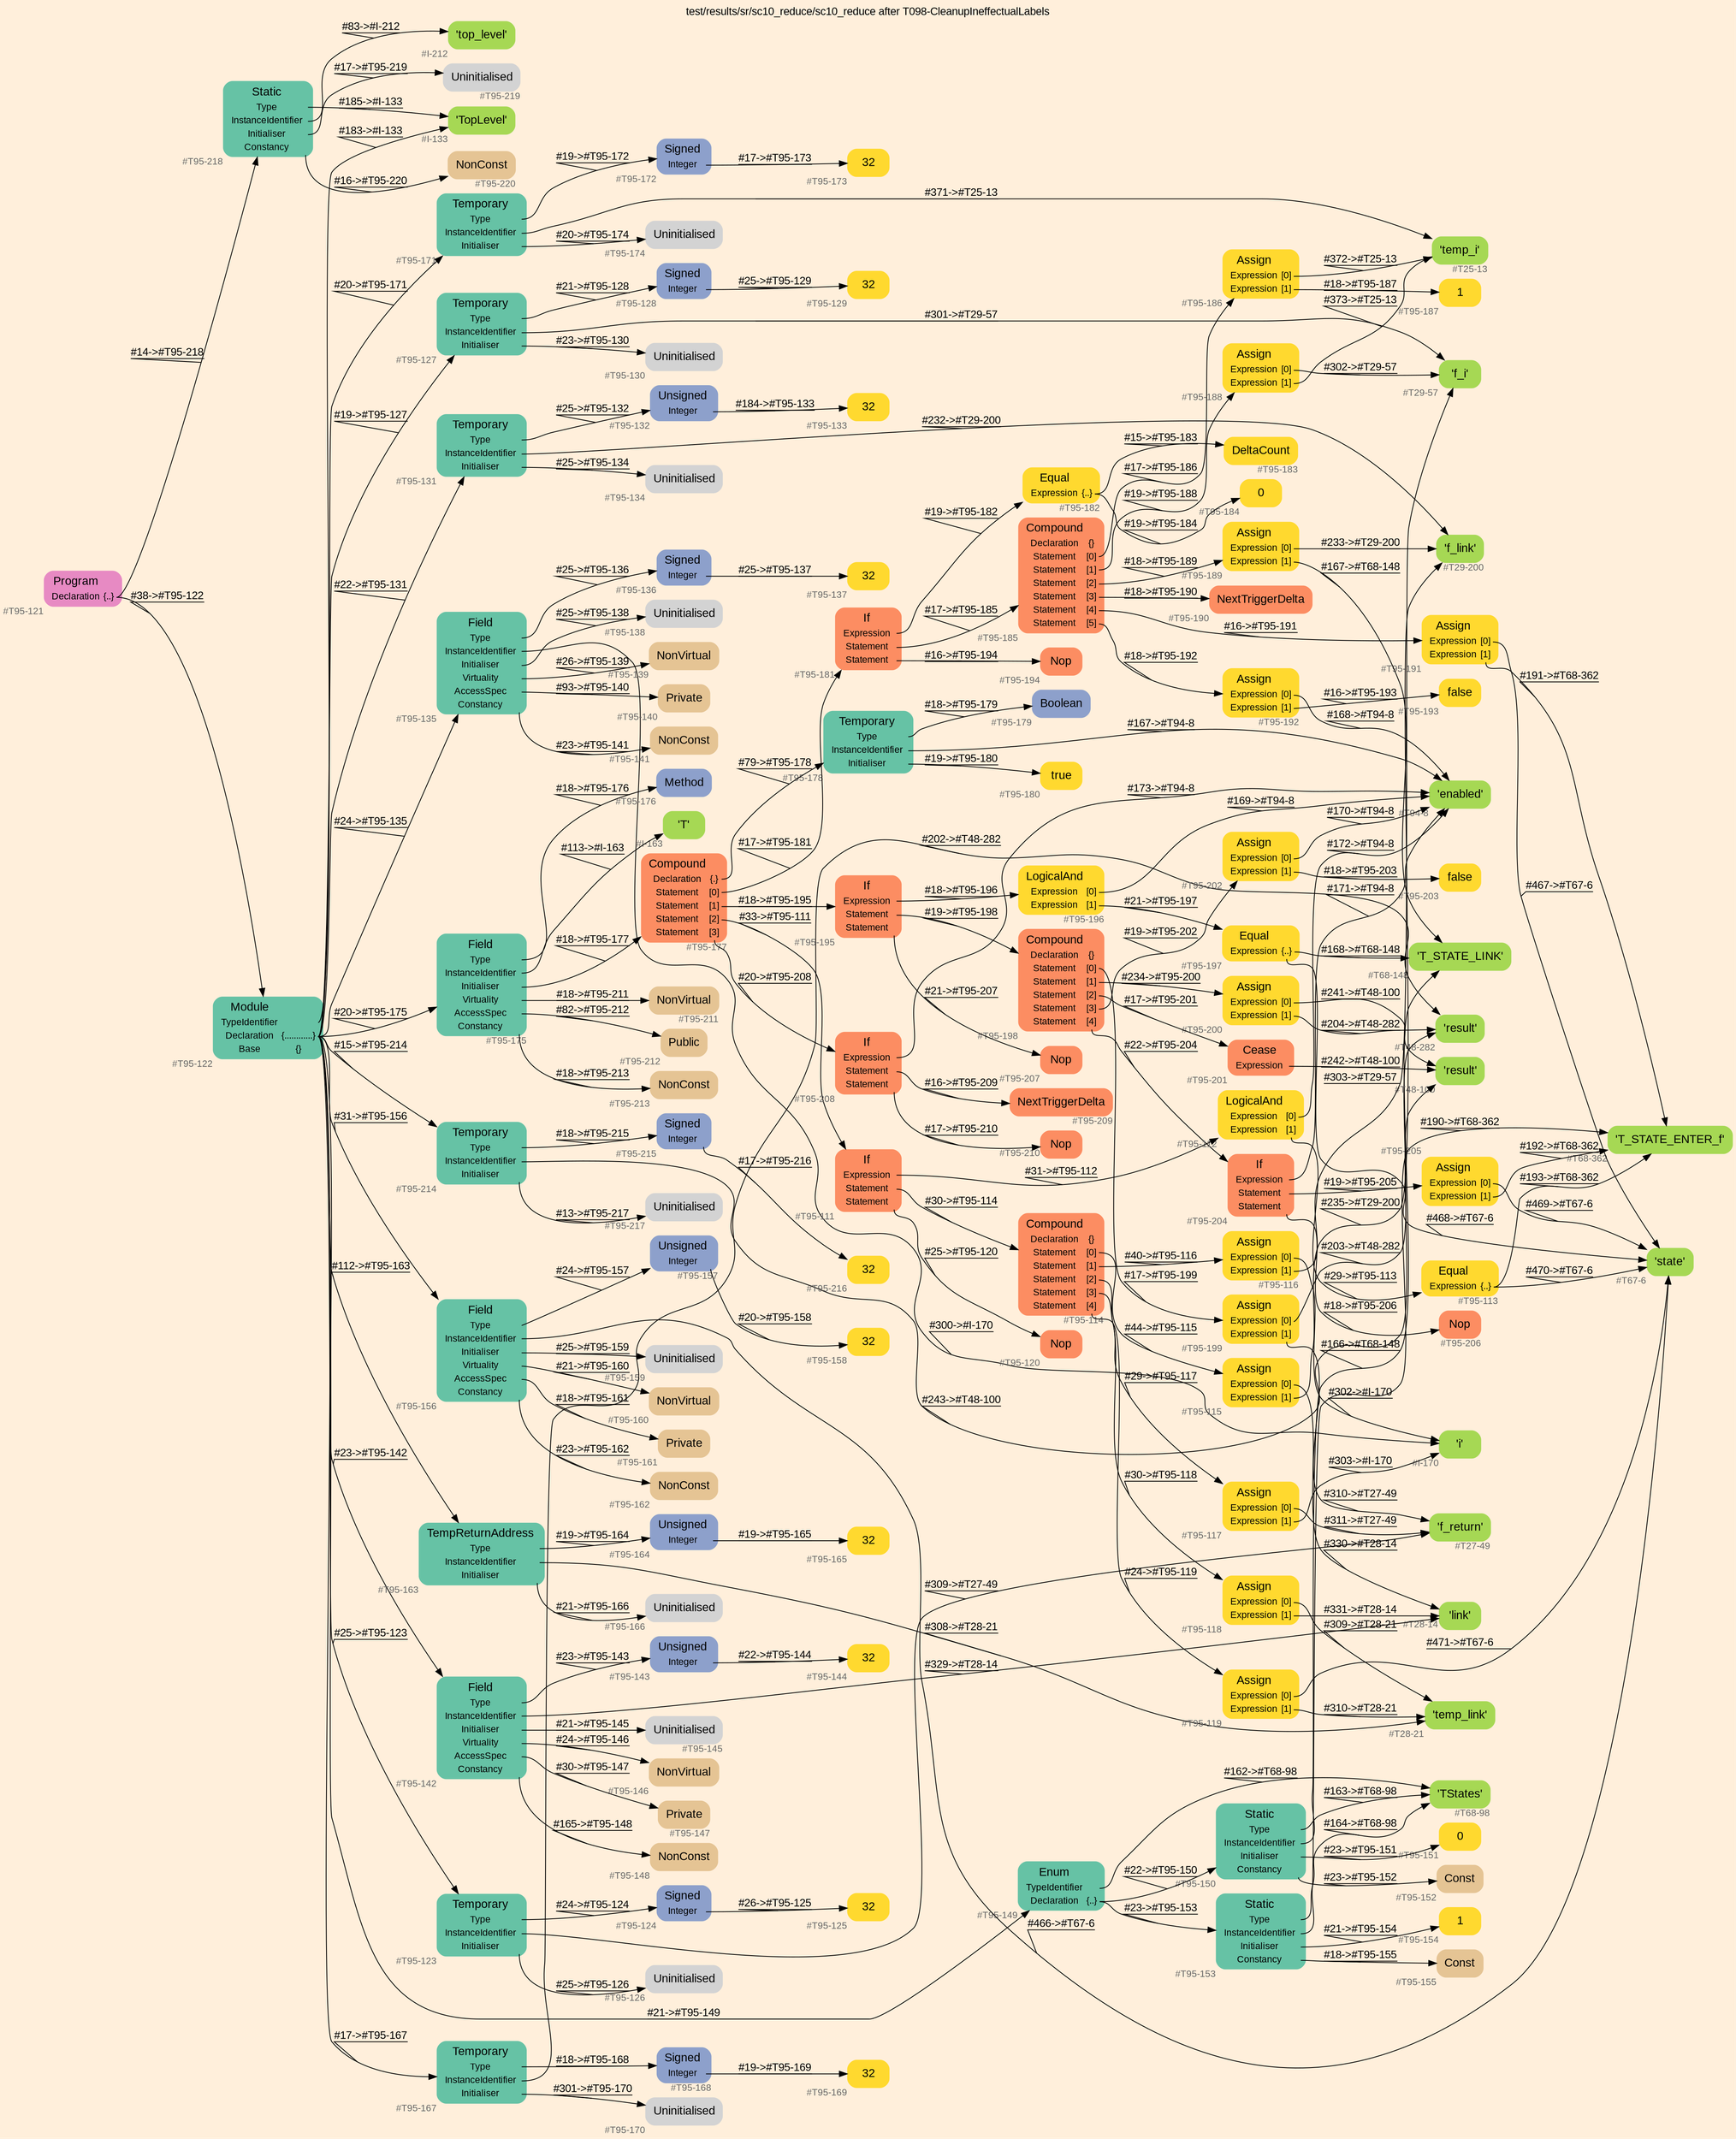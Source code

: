 digraph "test/results/sr/sc10_reduce/sc10_reduce after T098-CleanupIneffectualLabels" {
label = "test/results/sr/sc10_reduce/sc10_reduce after T098-CleanupIneffectualLabels"
labelloc = t
graph [
    rankdir = "LR"
    ranksep = 0.3
    bgcolor = antiquewhite1
    color = black
    fontcolor = black
    fontname = "Arial"
];
node [
    fontname = "Arial"
];
edge [
    fontname = "Arial"
];

// -------------------- node figure --------------------
// -------- block #T95-121 ----------
"#T95-121" [
    fillcolor = "/set28/4"
    xlabel = "#T95-121"
    fontsize = "12"
    fontcolor = grey40
    shape = "plaintext"
    label = <<TABLE BORDER="0" CELLBORDER="0" CELLSPACING="0">
     <TR><TD><FONT COLOR="black" POINT-SIZE="15">Program</FONT></TD></TR>
     <TR><TD><FONT COLOR="black" POINT-SIZE="12">Declaration</FONT></TD><TD PORT="port0"><FONT COLOR="black" POINT-SIZE="12">{..}</FONT></TD></TR>
    </TABLE>>
    style = "rounded,filled"
];

// -------- block #T95-122 ----------
"#T95-122" [
    fillcolor = "/set28/1"
    xlabel = "#T95-122"
    fontsize = "12"
    fontcolor = grey40
    shape = "plaintext"
    label = <<TABLE BORDER="0" CELLBORDER="0" CELLSPACING="0">
     <TR><TD><FONT COLOR="black" POINT-SIZE="15">Module</FONT></TD></TR>
     <TR><TD><FONT COLOR="black" POINT-SIZE="12">TypeIdentifier</FONT></TD><TD PORT="port0"></TD></TR>
     <TR><TD><FONT COLOR="black" POINT-SIZE="12">Declaration</FONT></TD><TD PORT="port1"><FONT COLOR="black" POINT-SIZE="12">{............}</FONT></TD></TR>
     <TR><TD><FONT COLOR="black" POINT-SIZE="12">Base</FONT></TD><TD PORT="port2"><FONT COLOR="black" POINT-SIZE="12">{}</FONT></TD></TR>
    </TABLE>>
    style = "rounded,filled"
];

// -------- block #I-133 ----------
"#I-133" [
    fillcolor = "/set28/5"
    xlabel = "#I-133"
    fontsize = "12"
    fontcolor = grey40
    shape = "plaintext"
    label = <<TABLE BORDER="0" CELLBORDER="0" CELLSPACING="0">
     <TR><TD><FONT COLOR="black" POINT-SIZE="15">'TopLevel'</FONT></TD></TR>
    </TABLE>>
    style = "rounded,filled"
];

// -------- block #T95-123 ----------
"#T95-123" [
    fillcolor = "/set28/1"
    xlabel = "#T95-123"
    fontsize = "12"
    fontcolor = grey40
    shape = "plaintext"
    label = <<TABLE BORDER="0" CELLBORDER="0" CELLSPACING="0">
     <TR><TD><FONT COLOR="black" POINT-SIZE="15">Temporary</FONT></TD></TR>
     <TR><TD><FONT COLOR="black" POINT-SIZE="12">Type</FONT></TD><TD PORT="port0"></TD></TR>
     <TR><TD><FONT COLOR="black" POINT-SIZE="12">InstanceIdentifier</FONT></TD><TD PORT="port1"></TD></TR>
     <TR><TD><FONT COLOR="black" POINT-SIZE="12">Initialiser</FONT></TD><TD PORT="port2"></TD></TR>
    </TABLE>>
    style = "rounded,filled"
];

// -------- block #T95-124 ----------
"#T95-124" [
    fillcolor = "/set28/3"
    xlabel = "#T95-124"
    fontsize = "12"
    fontcolor = grey40
    shape = "plaintext"
    label = <<TABLE BORDER="0" CELLBORDER="0" CELLSPACING="0">
     <TR><TD><FONT COLOR="black" POINT-SIZE="15">Signed</FONT></TD></TR>
     <TR><TD><FONT COLOR="black" POINT-SIZE="12">Integer</FONT></TD><TD PORT="port0"></TD></TR>
    </TABLE>>
    style = "rounded,filled"
];

// -------- block #T95-125 ----------
"#T95-125" [
    fillcolor = "/set28/6"
    xlabel = "#T95-125"
    fontsize = "12"
    fontcolor = grey40
    shape = "plaintext"
    label = <<TABLE BORDER="0" CELLBORDER="0" CELLSPACING="0">
     <TR><TD><FONT COLOR="black" POINT-SIZE="15">32</FONT></TD></TR>
    </TABLE>>
    style = "rounded,filled"
];

// -------- block #T27-49 ----------
"#T27-49" [
    fillcolor = "/set28/5"
    xlabel = "#T27-49"
    fontsize = "12"
    fontcolor = grey40
    shape = "plaintext"
    label = <<TABLE BORDER="0" CELLBORDER="0" CELLSPACING="0">
     <TR><TD><FONT COLOR="black" POINT-SIZE="15">'f_return'</FONT></TD></TR>
    </TABLE>>
    style = "rounded,filled"
];

// -------- block #T95-126 ----------
"#T95-126" [
    xlabel = "#T95-126"
    fontsize = "12"
    fontcolor = grey40
    shape = "plaintext"
    label = <<TABLE BORDER="0" CELLBORDER="0" CELLSPACING="0">
     <TR><TD><FONT COLOR="black" POINT-SIZE="15">Uninitialised</FONT></TD></TR>
    </TABLE>>
    style = "rounded,filled"
];

// -------- block #T95-127 ----------
"#T95-127" [
    fillcolor = "/set28/1"
    xlabel = "#T95-127"
    fontsize = "12"
    fontcolor = grey40
    shape = "plaintext"
    label = <<TABLE BORDER="0" CELLBORDER="0" CELLSPACING="0">
     <TR><TD><FONT COLOR="black" POINT-SIZE="15">Temporary</FONT></TD></TR>
     <TR><TD><FONT COLOR="black" POINT-SIZE="12">Type</FONT></TD><TD PORT="port0"></TD></TR>
     <TR><TD><FONT COLOR="black" POINT-SIZE="12">InstanceIdentifier</FONT></TD><TD PORT="port1"></TD></TR>
     <TR><TD><FONT COLOR="black" POINT-SIZE="12">Initialiser</FONT></TD><TD PORT="port2"></TD></TR>
    </TABLE>>
    style = "rounded,filled"
];

// -------- block #T95-128 ----------
"#T95-128" [
    fillcolor = "/set28/3"
    xlabel = "#T95-128"
    fontsize = "12"
    fontcolor = grey40
    shape = "plaintext"
    label = <<TABLE BORDER="0" CELLBORDER="0" CELLSPACING="0">
     <TR><TD><FONT COLOR="black" POINT-SIZE="15">Signed</FONT></TD></TR>
     <TR><TD><FONT COLOR="black" POINT-SIZE="12">Integer</FONT></TD><TD PORT="port0"></TD></TR>
    </TABLE>>
    style = "rounded,filled"
];

// -------- block #T95-129 ----------
"#T95-129" [
    fillcolor = "/set28/6"
    xlabel = "#T95-129"
    fontsize = "12"
    fontcolor = grey40
    shape = "plaintext"
    label = <<TABLE BORDER="0" CELLBORDER="0" CELLSPACING="0">
     <TR><TD><FONT COLOR="black" POINT-SIZE="15">32</FONT></TD></TR>
    </TABLE>>
    style = "rounded,filled"
];

// -------- block #T29-57 ----------
"#T29-57" [
    fillcolor = "/set28/5"
    xlabel = "#T29-57"
    fontsize = "12"
    fontcolor = grey40
    shape = "plaintext"
    label = <<TABLE BORDER="0" CELLBORDER="0" CELLSPACING="0">
     <TR><TD><FONT COLOR="black" POINT-SIZE="15">'f_i'</FONT></TD></TR>
    </TABLE>>
    style = "rounded,filled"
];

// -------- block #T95-130 ----------
"#T95-130" [
    xlabel = "#T95-130"
    fontsize = "12"
    fontcolor = grey40
    shape = "plaintext"
    label = <<TABLE BORDER="0" CELLBORDER="0" CELLSPACING="0">
     <TR><TD><FONT COLOR="black" POINT-SIZE="15">Uninitialised</FONT></TD></TR>
    </TABLE>>
    style = "rounded,filled"
];

// -------- block #T95-131 ----------
"#T95-131" [
    fillcolor = "/set28/1"
    xlabel = "#T95-131"
    fontsize = "12"
    fontcolor = grey40
    shape = "plaintext"
    label = <<TABLE BORDER="0" CELLBORDER="0" CELLSPACING="0">
     <TR><TD><FONT COLOR="black" POINT-SIZE="15">Temporary</FONT></TD></TR>
     <TR><TD><FONT COLOR="black" POINT-SIZE="12">Type</FONT></TD><TD PORT="port0"></TD></TR>
     <TR><TD><FONT COLOR="black" POINT-SIZE="12">InstanceIdentifier</FONT></TD><TD PORT="port1"></TD></TR>
     <TR><TD><FONT COLOR="black" POINT-SIZE="12">Initialiser</FONT></TD><TD PORT="port2"></TD></TR>
    </TABLE>>
    style = "rounded,filled"
];

// -------- block #T95-132 ----------
"#T95-132" [
    fillcolor = "/set28/3"
    xlabel = "#T95-132"
    fontsize = "12"
    fontcolor = grey40
    shape = "plaintext"
    label = <<TABLE BORDER="0" CELLBORDER="0" CELLSPACING="0">
     <TR><TD><FONT COLOR="black" POINT-SIZE="15">Unsigned</FONT></TD></TR>
     <TR><TD><FONT COLOR="black" POINT-SIZE="12">Integer</FONT></TD><TD PORT="port0"></TD></TR>
    </TABLE>>
    style = "rounded,filled"
];

// -------- block #T95-133 ----------
"#T95-133" [
    fillcolor = "/set28/6"
    xlabel = "#T95-133"
    fontsize = "12"
    fontcolor = grey40
    shape = "plaintext"
    label = <<TABLE BORDER="0" CELLBORDER="0" CELLSPACING="0">
     <TR><TD><FONT COLOR="black" POINT-SIZE="15">32</FONT></TD></TR>
    </TABLE>>
    style = "rounded,filled"
];

// -------- block #T29-200 ----------
"#T29-200" [
    fillcolor = "/set28/5"
    xlabel = "#T29-200"
    fontsize = "12"
    fontcolor = grey40
    shape = "plaintext"
    label = <<TABLE BORDER="0" CELLBORDER="0" CELLSPACING="0">
     <TR><TD><FONT COLOR="black" POINT-SIZE="15">'f_link'</FONT></TD></TR>
    </TABLE>>
    style = "rounded,filled"
];

// -------- block #T95-134 ----------
"#T95-134" [
    xlabel = "#T95-134"
    fontsize = "12"
    fontcolor = grey40
    shape = "plaintext"
    label = <<TABLE BORDER="0" CELLBORDER="0" CELLSPACING="0">
     <TR><TD><FONT COLOR="black" POINT-SIZE="15">Uninitialised</FONT></TD></TR>
    </TABLE>>
    style = "rounded,filled"
];

// -------- block #T95-135 ----------
"#T95-135" [
    fillcolor = "/set28/1"
    xlabel = "#T95-135"
    fontsize = "12"
    fontcolor = grey40
    shape = "plaintext"
    label = <<TABLE BORDER="0" CELLBORDER="0" CELLSPACING="0">
     <TR><TD><FONT COLOR="black" POINT-SIZE="15">Field</FONT></TD></TR>
     <TR><TD><FONT COLOR="black" POINT-SIZE="12">Type</FONT></TD><TD PORT="port0"></TD></TR>
     <TR><TD><FONT COLOR="black" POINT-SIZE="12">InstanceIdentifier</FONT></TD><TD PORT="port1"></TD></TR>
     <TR><TD><FONT COLOR="black" POINT-SIZE="12">Initialiser</FONT></TD><TD PORT="port2"></TD></TR>
     <TR><TD><FONT COLOR="black" POINT-SIZE="12">Virtuality</FONT></TD><TD PORT="port3"></TD></TR>
     <TR><TD><FONT COLOR="black" POINT-SIZE="12">AccessSpec</FONT></TD><TD PORT="port4"></TD></TR>
     <TR><TD><FONT COLOR="black" POINT-SIZE="12">Constancy</FONT></TD><TD PORT="port5"></TD></TR>
    </TABLE>>
    style = "rounded,filled"
];

// -------- block #T95-136 ----------
"#T95-136" [
    fillcolor = "/set28/3"
    xlabel = "#T95-136"
    fontsize = "12"
    fontcolor = grey40
    shape = "plaintext"
    label = <<TABLE BORDER="0" CELLBORDER="0" CELLSPACING="0">
     <TR><TD><FONT COLOR="black" POINT-SIZE="15">Signed</FONT></TD></TR>
     <TR><TD><FONT COLOR="black" POINT-SIZE="12">Integer</FONT></TD><TD PORT="port0"></TD></TR>
    </TABLE>>
    style = "rounded,filled"
];

// -------- block #T95-137 ----------
"#T95-137" [
    fillcolor = "/set28/6"
    xlabel = "#T95-137"
    fontsize = "12"
    fontcolor = grey40
    shape = "plaintext"
    label = <<TABLE BORDER="0" CELLBORDER="0" CELLSPACING="0">
     <TR><TD><FONT COLOR="black" POINT-SIZE="15">32</FONT></TD></TR>
    </TABLE>>
    style = "rounded,filled"
];

// -------- block #I-170 ----------
"#I-170" [
    fillcolor = "/set28/5"
    xlabel = "#I-170"
    fontsize = "12"
    fontcolor = grey40
    shape = "plaintext"
    label = <<TABLE BORDER="0" CELLBORDER="0" CELLSPACING="0">
     <TR><TD><FONT COLOR="black" POINT-SIZE="15">'i'</FONT></TD></TR>
    </TABLE>>
    style = "rounded,filled"
];

// -------- block #T95-138 ----------
"#T95-138" [
    xlabel = "#T95-138"
    fontsize = "12"
    fontcolor = grey40
    shape = "plaintext"
    label = <<TABLE BORDER="0" CELLBORDER="0" CELLSPACING="0">
     <TR><TD><FONT COLOR="black" POINT-SIZE="15">Uninitialised</FONT></TD></TR>
    </TABLE>>
    style = "rounded,filled"
];

// -------- block #T95-139 ----------
"#T95-139" [
    fillcolor = "/set28/7"
    xlabel = "#T95-139"
    fontsize = "12"
    fontcolor = grey40
    shape = "plaintext"
    label = <<TABLE BORDER="0" CELLBORDER="0" CELLSPACING="0">
     <TR><TD><FONT COLOR="black" POINT-SIZE="15">NonVirtual</FONT></TD></TR>
    </TABLE>>
    style = "rounded,filled"
];

// -------- block #T95-140 ----------
"#T95-140" [
    fillcolor = "/set28/7"
    xlabel = "#T95-140"
    fontsize = "12"
    fontcolor = grey40
    shape = "plaintext"
    label = <<TABLE BORDER="0" CELLBORDER="0" CELLSPACING="0">
     <TR><TD><FONT COLOR="black" POINT-SIZE="15">Private</FONT></TD></TR>
    </TABLE>>
    style = "rounded,filled"
];

// -------- block #T95-141 ----------
"#T95-141" [
    fillcolor = "/set28/7"
    xlabel = "#T95-141"
    fontsize = "12"
    fontcolor = grey40
    shape = "plaintext"
    label = <<TABLE BORDER="0" CELLBORDER="0" CELLSPACING="0">
     <TR><TD><FONT COLOR="black" POINT-SIZE="15">NonConst</FONT></TD></TR>
    </TABLE>>
    style = "rounded,filled"
];

// -------- block #T95-142 ----------
"#T95-142" [
    fillcolor = "/set28/1"
    xlabel = "#T95-142"
    fontsize = "12"
    fontcolor = grey40
    shape = "plaintext"
    label = <<TABLE BORDER="0" CELLBORDER="0" CELLSPACING="0">
     <TR><TD><FONT COLOR="black" POINT-SIZE="15">Field</FONT></TD></TR>
     <TR><TD><FONT COLOR="black" POINT-SIZE="12">Type</FONT></TD><TD PORT="port0"></TD></TR>
     <TR><TD><FONT COLOR="black" POINT-SIZE="12">InstanceIdentifier</FONT></TD><TD PORT="port1"></TD></TR>
     <TR><TD><FONT COLOR="black" POINT-SIZE="12">Initialiser</FONT></TD><TD PORT="port2"></TD></TR>
     <TR><TD><FONT COLOR="black" POINT-SIZE="12">Virtuality</FONT></TD><TD PORT="port3"></TD></TR>
     <TR><TD><FONT COLOR="black" POINT-SIZE="12">AccessSpec</FONT></TD><TD PORT="port4"></TD></TR>
     <TR><TD><FONT COLOR="black" POINT-SIZE="12">Constancy</FONT></TD><TD PORT="port5"></TD></TR>
    </TABLE>>
    style = "rounded,filled"
];

// -------- block #T95-143 ----------
"#T95-143" [
    fillcolor = "/set28/3"
    xlabel = "#T95-143"
    fontsize = "12"
    fontcolor = grey40
    shape = "plaintext"
    label = <<TABLE BORDER="0" CELLBORDER="0" CELLSPACING="0">
     <TR><TD><FONT COLOR="black" POINT-SIZE="15">Unsigned</FONT></TD></TR>
     <TR><TD><FONT COLOR="black" POINT-SIZE="12">Integer</FONT></TD><TD PORT="port0"></TD></TR>
    </TABLE>>
    style = "rounded,filled"
];

// -------- block #T95-144 ----------
"#T95-144" [
    fillcolor = "/set28/6"
    xlabel = "#T95-144"
    fontsize = "12"
    fontcolor = grey40
    shape = "plaintext"
    label = <<TABLE BORDER="0" CELLBORDER="0" CELLSPACING="0">
     <TR><TD><FONT COLOR="black" POINT-SIZE="15">32</FONT></TD></TR>
    </TABLE>>
    style = "rounded,filled"
];

// -------- block #T28-14 ----------
"#T28-14" [
    fillcolor = "/set28/5"
    xlabel = "#T28-14"
    fontsize = "12"
    fontcolor = grey40
    shape = "plaintext"
    label = <<TABLE BORDER="0" CELLBORDER="0" CELLSPACING="0">
     <TR><TD><FONT COLOR="black" POINT-SIZE="15">'link'</FONT></TD></TR>
    </TABLE>>
    style = "rounded,filled"
];

// -------- block #T95-145 ----------
"#T95-145" [
    xlabel = "#T95-145"
    fontsize = "12"
    fontcolor = grey40
    shape = "plaintext"
    label = <<TABLE BORDER="0" CELLBORDER="0" CELLSPACING="0">
     <TR><TD><FONT COLOR="black" POINT-SIZE="15">Uninitialised</FONT></TD></TR>
    </TABLE>>
    style = "rounded,filled"
];

// -------- block #T95-146 ----------
"#T95-146" [
    fillcolor = "/set28/7"
    xlabel = "#T95-146"
    fontsize = "12"
    fontcolor = grey40
    shape = "plaintext"
    label = <<TABLE BORDER="0" CELLBORDER="0" CELLSPACING="0">
     <TR><TD><FONT COLOR="black" POINT-SIZE="15">NonVirtual</FONT></TD></TR>
    </TABLE>>
    style = "rounded,filled"
];

// -------- block #T95-147 ----------
"#T95-147" [
    fillcolor = "/set28/7"
    xlabel = "#T95-147"
    fontsize = "12"
    fontcolor = grey40
    shape = "plaintext"
    label = <<TABLE BORDER="0" CELLBORDER="0" CELLSPACING="0">
     <TR><TD><FONT COLOR="black" POINT-SIZE="15">Private</FONT></TD></TR>
    </TABLE>>
    style = "rounded,filled"
];

// -------- block #T95-148 ----------
"#T95-148" [
    fillcolor = "/set28/7"
    xlabel = "#T95-148"
    fontsize = "12"
    fontcolor = grey40
    shape = "plaintext"
    label = <<TABLE BORDER="0" CELLBORDER="0" CELLSPACING="0">
     <TR><TD><FONT COLOR="black" POINT-SIZE="15">NonConst</FONT></TD></TR>
    </TABLE>>
    style = "rounded,filled"
];

// -------- block #T95-149 ----------
"#T95-149" [
    fillcolor = "/set28/1"
    xlabel = "#T95-149"
    fontsize = "12"
    fontcolor = grey40
    shape = "plaintext"
    label = <<TABLE BORDER="0" CELLBORDER="0" CELLSPACING="0">
     <TR><TD><FONT COLOR="black" POINT-SIZE="15">Enum</FONT></TD></TR>
     <TR><TD><FONT COLOR="black" POINT-SIZE="12">TypeIdentifier</FONT></TD><TD PORT="port0"></TD></TR>
     <TR><TD><FONT COLOR="black" POINT-SIZE="12">Declaration</FONT></TD><TD PORT="port1"><FONT COLOR="black" POINT-SIZE="12">{..}</FONT></TD></TR>
    </TABLE>>
    style = "rounded,filled"
];

// -------- block #T68-98 ----------
"#T68-98" [
    fillcolor = "/set28/5"
    xlabel = "#T68-98"
    fontsize = "12"
    fontcolor = grey40
    shape = "plaintext"
    label = <<TABLE BORDER="0" CELLBORDER="0" CELLSPACING="0">
     <TR><TD><FONT COLOR="black" POINT-SIZE="15">'TStates'</FONT></TD></TR>
    </TABLE>>
    style = "rounded,filled"
];

// -------- block #T95-150 ----------
"#T95-150" [
    fillcolor = "/set28/1"
    xlabel = "#T95-150"
    fontsize = "12"
    fontcolor = grey40
    shape = "plaintext"
    label = <<TABLE BORDER="0" CELLBORDER="0" CELLSPACING="0">
     <TR><TD><FONT COLOR="black" POINT-SIZE="15">Static</FONT></TD></TR>
     <TR><TD><FONT COLOR="black" POINT-SIZE="12">Type</FONT></TD><TD PORT="port0"></TD></TR>
     <TR><TD><FONT COLOR="black" POINT-SIZE="12">InstanceIdentifier</FONT></TD><TD PORT="port1"></TD></TR>
     <TR><TD><FONT COLOR="black" POINT-SIZE="12">Initialiser</FONT></TD><TD PORT="port2"></TD></TR>
     <TR><TD><FONT COLOR="black" POINT-SIZE="12">Constancy</FONT></TD><TD PORT="port3"></TD></TR>
    </TABLE>>
    style = "rounded,filled"
];

// -------- block #T68-148 ----------
"#T68-148" [
    fillcolor = "/set28/5"
    xlabel = "#T68-148"
    fontsize = "12"
    fontcolor = grey40
    shape = "plaintext"
    label = <<TABLE BORDER="0" CELLBORDER="0" CELLSPACING="0">
     <TR><TD><FONT COLOR="black" POINT-SIZE="15">'T_STATE_LINK'</FONT></TD></TR>
    </TABLE>>
    style = "rounded,filled"
];

// -------- block #T95-151 ----------
"#T95-151" [
    fillcolor = "/set28/6"
    xlabel = "#T95-151"
    fontsize = "12"
    fontcolor = grey40
    shape = "plaintext"
    label = <<TABLE BORDER="0" CELLBORDER="0" CELLSPACING="0">
     <TR><TD><FONT COLOR="black" POINT-SIZE="15">0</FONT></TD></TR>
    </TABLE>>
    style = "rounded,filled"
];

// -------- block #T95-152 ----------
"#T95-152" [
    fillcolor = "/set28/7"
    xlabel = "#T95-152"
    fontsize = "12"
    fontcolor = grey40
    shape = "plaintext"
    label = <<TABLE BORDER="0" CELLBORDER="0" CELLSPACING="0">
     <TR><TD><FONT COLOR="black" POINT-SIZE="15">Const</FONT></TD></TR>
    </TABLE>>
    style = "rounded,filled"
];

// -------- block #T95-153 ----------
"#T95-153" [
    fillcolor = "/set28/1"
    xlabel = "#T95-153"
    fontsize = "12"
    fontcolor = grey40
    shape = "plaintext"
    label = <<TABLE BORDER="0" CELLBORDER="0" CELLSPACING="0">
     <TR><TD><FONT COLOR="black" POINT-SIZE="15">Static</FONT></TD></TR>
     <TR><TD><FONT COLOR="black" POINT-SIZE="12">Type</FONT></TD><TD PORT="port0"></TD></TR>
     <TR><TD><FONT COLOR="black" POINT-SIZE="12">InstanceIdentifier</FONT></TD><TD PORT="port1"></TD></TR>
     <TR><TD><FONT COLOR="black" POINT-SIZE="12">Initialiser</FONT></TD><TD PORT="port2"></TD></TR>
     <TR><TD><FONT COLOR="black" POINT-SIZE="12">Constancy</FONT></TD><TD PORT="port3"></TD></TR>
    </TABLE>>
    style = "rounded,filled"
];

// -------- block #T68-362 ----------
"#T68-362" [
    fillcolor = "/set28/5"
    xlabel = "#T68-362"
    fontsize = "12"
    fontcolor = grey40
    shape = "plaintext"
    label = <<TABLE BORDER="0" CELLBORDER="0" CELLSPACING="0">
     <TR><TD><FONT COLOR="black" POINT-SIZE="15">'T_STATE_ENTER_f'</FONT></TD></TR>
    </TABLE>>
    style = "rounded,filled"
];

// -------- block #T95-154 ----------
"#T95-154" [
    fillcolor = "/set28/6"
    xlabel = "#T95-154"
    fontsize = "12"
    fontcolor = grey40
    shape = "plaintext"
    label = <<TABLE BORDER="0" CELLBORDER="0" CELLSPACING="0">
     <TR><TD><FONT COLOR="black" POINT-SIZE="15">1</FONT></TD></TR>
    </TABLE>>
    style = "rounded,filled"
];

// -------- block #T95-155 ----------
"#T95-155" [
    fillcolor = "/set28/7"
    xlabel = "#T95-155"
    fontsize = "12"
    fontcolor = grey40
    shape = "plaintext"
    label = <<TABLE BORDER="0" CELLBORDER="0" CELLSPACING="0">
     <TR><TD><FONT COLOR="black" POINT-SIZE="15">Const</FONT></TD></TR>
    </TABLE>>
    style = "rounded,filled"
];

// -------- block #T95-156 ----------
"#T95-156" [
    fillcolor = "/set28/1"
    xlabel = "#T95-156"
    fontsize = "12"
    fontcolor = grey40
    shape = "plaintext"
    label = <<TABLE BORDER="0" CELLBORDER="0" CELLSPACING="0">
     <TR><TD><FONT COLOR="black" POINT-SIZE="15">Field</FONT></TD></TR>
     <TR><TD><FONT COLOR="black" POINT-SIZE="12">Type</FONT></TD><TD PORT="port0"></TD></TR>
     <TR><TD><FONT COLOR="black" POINT-SIZE="12">InstanceIdentifier</FONT></TD><TD PORT="port1"></TD></TR>
     <TR><TD><FONT COLOR="black" POINT-SIZE="12">Initialiser</FONT></TD><TD PORT="port2"></TD></TR>
     <TR><TD><FONT COLOR="black" POINT-SIZE="12">Virtuality</FONT></TD><TD PORT="port3"></TD></TR>
     <TR><TD><FONT COLOR="black" POINT-SIZE="12">AccessSpec</FONT></TD><TD PORT="port4"></TD></TR>
     <TR><TD><FONT COLOR="black" POINT-SIZE="12">Constancy</FONT></TD><TD PORT="port5"></TD></TR>
    </TABLE>>
    style = "rounded,filled"
];

// -------- block #T95-157 ----------
"#T95-157" [
    fillcolor = "/set28/3"
    xlabel = "#T95-157"
    fontsize = "12"
    fontcolor = grey40
    shape = "plaintext"
    label = <<TABLE BORDER="0" CELLBORDER="0" CELLSPACING="0">
     <TR><TD><FONT COLOR="black" POINT-SIZE="15">Unsigned</FONT></TD></TR>
     <TR><TD><FONT COLOR="black" POINT-SIZE="12">Integer</FONT></TD><TD PORT="port0"></TD></TR>
    </TABLE>>
    style = "rounded,filled"
];

// -------- block #T95-158 ----------
"#T95-158" [
    fillcolor = "/set28/6"
    xlabel = "#T95-158"
    fontsize = "12"
    fontcolor = grey40
    shape = "plaintext"
    label = <<TABLE BORDER="0" CELLBORDER="0" CELLSPACING="0">
     <TR><TD><FONT COLOR="black" POINT-SIZE="15">32</FONT></TD></TR>
    </TABLE>>
    style = "rounded,filled"
];

// -------- block #T67-6 ----------
"#T67-6" [
    fillcolor = "/set28/5"
    xlabel = "#T67-6"
    fontsize = "12"
    fontcolor = grey40
    shape = "plaintext"
    label = <<TABLE BORDER="0" CELLBORDER="0" CELLSPACING="0">
     <TR><TD><FONT COLOR="black" POINT-SIZE="15">'state'</FONT></TD></TR>
    </TABLE>>
    style = "rounded,filled"
];

// -------- block #T95-159 ----------
"#T95-159" [
    xlabel = "#T95-159"
    fontsize = "12"
    fontcolor = grey40
    shape = "plaintext"
    label = <<TABLE BORDER="0" CELLBORDER="0" CELLSPACING="0">
     <TR><TD><FONT COLOR="black" POINT-SIZE="15">Uninitialised</FONT></TD></TR>
    </TABLE>>
    style = "rounded,filled"
];

// -------- block #T95-160 ----------
"#T95-160" [
    fillcolor = "/set28/7"
    xlabel = "#T95-160"
    fontsize = "12"
    fontcolor = grey40
    shape = "plaintext"
    label = <<TABLE BORDER="0" CELLBORDER="0" CELLSPACING="0">
     <TR><TD><FONT COLOR="black" POINT-SIZE="15">NonVirtual</FONT></TD></TR>
    </TABLE>>
    style = "rounded,filled"
];

// -------- block #T95-161 ----------
"#T95-161" [
    fillcolor = "/set28/7"
    xlabel = "#T95-161"
    fontsize = "12"
    fontcolor = grey40
    shape = "plaintext"
    label = <<TABLE BORDER="0" CELLBORDER="0" CELLSPACING="0">
     <TR><TD><FONT COLOR="black" POINT-SIZE="15">Private</FONT></TD></TR>
    </TABLE>>
    style = "rounded,filled"
];

// -------- block #T95-162 ----------
"#T95-162" [
    fillcolor = "/set28/7"
    xlabel = "#T95-162"
    fontsize = "12"
    fontcolor = grey40
    shape = "plaintext"
    label = <<TABLE BORDER="0" CELLBORDER="0" CELLSPACING="0">
     <TR><TD><FONT COLOR="black" POINT-SIZE="15">NonConst</FONT></TD></TR>
    </TABLE>>
    style = "rounded,filled"
];

// -------- block #T95-163 ----------
"#T95-163" [
    fillcolor = "/set28/1"
    xlabel = "#T95-163"
    fontsize = "12"
    fontcolor = grey40
    shape = "plaintext"
    label = <<TABLE BORDER="0" CELLBORDER="0" CELLSPACING="0">
     <TR><TD><FONT COLOR="black" POINT-SIZE="15">TempReturnAddress</FONT></TD></TR>
     <TR><TD><FONT COLOR="black" POINT-SIZE="12">Type</FONT></TD><TD PORT="port0"></TD></TR>
     <TR><TD><FONT COLOR="black" POINT-SIZE="12">InstanceIdentifier</FONT></TD><TD PORT="port1"></TD></TR>
     <TR><TD><FONT COLOR="black" POINT-SIZE="12">Initialiser</FONT></TD><TD PORT="port2"></TD></TR>
    </TABLE>>
    style = "rounded,filled"
];

// -------- block #T95-164 ----------
"#T95-164" [
    fillcolor = "/set28/3"
    xlabel = "#T95-164"
    fontsize = "12"
    fontcolor = grey40
    shape = "plaintext"
    label = <<TABLE BORDER="0" CELLBORDER="0" CELLSPACING="0">
     <TR><TD><FONT COLOR="black" POINT-SIZE="15">Unsigned</FONT></TD></TR>
     <TR><TD><FONT COLOR="black" POINT-SIZE="12">Integer</FONT></TD><TD PORT="port0"></TD></TR>
    </TABLE>>
    style = "rounded,filled"
];

// -------- block #T95-165 ----------
"#T95-165" [
    fillcolor = "/set28/6"
    xlabel = "#T95-165"
    fontsize = "12"
    fontcolor = grey40
    shape = "plaintext"
    label = <<TABLE BORDER="0" CELLBORDER="0" CELLSPACING="0">
     <TR><TD><FONT COLOR="black" POINT-SIZE="15">32</FONT></TD></TR>
    </TABLE>>
    style = "rounded,filled"
];

// -------- block #T28-21 ----------
"#T28-21" [
    fillcolor = "/set28/5"
    xlabel = "#T28-21"
    fontsize = "12"
    fontcolor = grey40
    shape = "plaintext"
    label = <<TABLE BORDER="0" CELLBORDER="0" CELLSPACING="0">
     <TR><TD><FONT COLOR="black" POINT-SIZE="15">'temp_link'</FONT></TD></TR>
    </TABLE>>
    style = "rounded,filled"
];

// -------- block #T95-166 ----------
"#T95-166" [
    xlabel = "#T95-166"
    fontsize = "12"
    fontcolor = grey40
    shape = "plaintext"
    label = <<TABLE BORDER="0" CELLBORDER="0" CELLSPACING="0">
     <TR><TD><FONT COLOR="black" POINT-SIZE="15">Uninitialised</FONT></TD></TR>
    </TABLE>>
    style = "rounded,filled"
];

// -------- block #T95-167 ----------
"#T95-167" [
    fillcolor = "/set28/1"
    xlabel = "#T95-167"
    fontsize = "12"
    fontcolor = grey40
    shape = "plaintext"
    label = <<TABLE BORDER="0" CELLBORDER="0" CELLSPACING="0">
     <TR><TD><FONT COLOR="black" POINT-SIZE="15">Temporary</FONT></TD></TR>
     <TR><TD><FONT COLOR="black" POINT-SIZE="12">Type</FONT></TD><TD PORT="port0"></TD></TR>
     <TR><TD><FONT COLOR="black" POINT-SIZE="12">InstanceIdentifier</FONT></TD><TD PORT="port1"></TD></TR>
     <TR><TD><FONT COLOR="black" POINT-SIZE="12">Initialiser</FONT></TD><TD PORT="port2"></TD></TR>
    </TABLE>>
    style = "rounded,filled"
];

// -------- block #T95-168 ----------
"#T95-168" [
    fillcolor = "/set28/3"
    xlabel = "#T95-168"
    fontsize = "12"
    fontcolor = grey40
    shape = "plaintext"
    label = <<TABLE BORDER="0" CELLBORDER="0" CELLSPACING="0">
     <TR><TD><FONT COLOR="black" POINT-SIZE="15">Signed</FONT></TD></TR>
     <TR><TD><FONT COLOR="black" POINT-SIZE="12">Integer</FONT></TD><TD PORT="port0"></TD></TR>
    </TABLE>>
    style = "rounded,filled"
];

// -------- block #T95-169 ----------
"#T95-169" [
    fillcolor = "/set28/6"
    xlabel = "#T95-169"
    fontsize = "12"
    fontcolor = grey40
    shape = "plaintext"
    label = <<TABLE BORDER="0" CELLBORDER="0" CELLSPACING="0">
     <TR><TD><FONT COLOR="black" POINT-SIZE="15">32</FONT></TD></TR>
    </TABLE>>
    style = "rounded,filled"
];

// -------- block #T48-282 ----------
"#T48-282" [
    fillcolor = "/set28/5"
    xlabel = "#T48-282"
    fontsize = "12"
    fontcolor = grey40
    shape = "plaintext"
    label = <<TABLE BORDER="0" CELLBORDER="0" CELLSPACING="0">
     <TR><TD><FONT COLOR="black" POINT-SIZE="15">'result'</FONT></TD></TR>
    </TABLE>>
    style = "rounded,filled"
];

// -------- block #T95-170 ----------
"#T95-170" [
    xlabel = "#T95-170"
    fontsize = "12"
    fontcolor = grey40
    shape = "plaintext"
    label = <<TABLE BORDER="0" CELLBORDER="0" CELLSPACING="0">
     <TR><TD><FONT COLOR="black" POINT-SIZE="15">Uninitialised</FONT></TD></TR>
    </TABLE>>
    style = "rounded,filled"
];

// -------- block #T95-171 ----------
"#T95-171" [
    fillcolor = "/set28/1"
    xlabel = "#T95-171"
    fontsize = "12"
    fontcolor = grey40
    shape = "plaintext"
    label = <<TABLE BORDER="0" CELLBORDER="0" CELLSPACING="0">
     <TR><TD><FONT COLOR="black" POINT-SIZE="15">Temporary</FONT></TD></TR>
     <TR><TD><FONT COLOR="black" POINT-SIZE="12">Type</FONT></TD><TD PORT="port0"></TD></TR>
     <TR><TD><FONT COLOR="black" POINT-SIZE="12">InstanceIdentifier</FONT></TD><TD PORT="port1"></TD></TR>
     <TR><TD><FONT COLOR="black" POINT-SIZE="12">Initialiser</FONT></TD><TD PORT="port2"></TD></TR>
    </TABLE>>
    style = "rounded,filled"
];

// -------- block #T95-172 ----------
"#T95-172" [
    fillcolor = "/set28/3"
    xlabel = "#T95-172"
    fontsize = "12"
    fontcolor = grey40
    shape = "plaintext"
    label = <<TABLE BORDER="0" CELLBORDER="0" CELLSPACING="0">
     <TR><TD><FONT COLOR="black" POINT-SIZE="15">Signed</FONT></TD></TR>
     <TR><TD><FONT COLOR="black" POINT-SIZE="12">Integer</FONT></TD><TD PORT="port0"></TD></TR>
    </TABLE>>
    style = "rounded,filled"
];

// -------- block #T95-173 ----------
"#T95-173" [
    fillcolor = "/set28/6"
    xlabel = "#T95-173"
    fontsize = "12"
    fontcolor = grey40
    shape = "plaintext"
    label = <<TABLE BORDER="0" CELLBORDER="0" CELLSPACING="0">
     <TR><TD><FONT COLOR="black" POINT-SIZE="15">32</FONT></TD></TR>
    </TABLE>>
    style = "rounded,filled"
];

// -------- block #T25-13 ----------
"#T25-13" [
    fillcolor = "/set28/5"
    xlabel = "#T25-13"
    fontsize = "12"
    fontcolor = grey40
    shape = "plaintext"
    label = <<TABLE BORDER="0" CELLBORDER="0" CELLSPACING="0">
     <TR><TD><FONT COLOR="black" POINT-SIZE="15">'temp_i'</FONT></TD></TR>
    </TABLE>>
    style = "rounded,filled"
];

// -------- block #T95-174 ----------
"#T95-174" [
    xlabel = "#T95-174"
    fontsize = "12"
    fontcolor = grey40
    shape = "plaintext"
    label = <<TABLE BORDER="0" CELLBORDER="0" CELLSPACING="0">
     <TR><TD><FONT COLOR="black" POINT-SIZE="15">Uninitialised</FONT></TD></TR>
    </TABLE>>
    style = "rounded,filled"
];

// -------- block #T95-175 ----------
"#T95-175" [
    fillcolor = "/set28/1"
    xlabel = "#T95-175"
    fontsize = "12"
    fontcolor = grey40
    shape = "plaintext"
    label = <<TABLE BORDER="0" CELLBORDER="0" CELLSPACING="0">
     <TR><TD><FONT COLOR="black" POINT-SIZE="15">Field</FONT></TD></TR>
     <TR><TD><FONT COLOR="black" POINT-SIZE="12">Type</FONT></TD><TD PORT="port0"></TD></TR>
     <TR><TD><FONT COLOR="black" POINT-SIZE="12">InstanceIdentifier</FONT></TD><TD PORT="port1"></TD></TR>
     <TR><TD><FONT COLOR="black" POINT-SIZE="12">Initialiser</FONT></TD><TD PORT="port2"></TD></TR>
     <TR><TD><FONT COLOR="black" POINT-SIZE="12">Virtuality</FONT></TD><TD PORT="port3"></TD></TR>
     <TR><TD><FONT COLOR="black" POINT-SIZE="12">AccessSpec</FONT></TD><TD PORT="port4"></TD></TR>
     <TR><TD><FONT COLOR="black" POINT-SIZE="12">Constancy</FONT></TD><TD PORT="port5"></TD></TR>
    </TABLE>>
    style = "rounded,filled"
];

// -------- block #T95-176 ----------
"#T95-176" [
    fillcolor = "/set28/3"
    xlabel = "#T95-176"
    fontsize = "12"
    fontcolor = grey40
    shape = "plaintext"
    label = <<TABLE BORDER="0" CELLBORDER="0" CELLSPACING="0">
     <TR><TD><FONT COLOR="black" POINT-SIZE="15">Method</FONT></TD></TR>
    </TABLE>>
    style = "rounded,filled"
];

// -------- block #I-163 ----------
"#I-163" [
    fillcolor = "/set28/5"
    xlabel = "#I-163"
    fontsize = "12"
    fontcolor = grey40
    shape = "plaintext"
    label = <<TABLE BORDER="0" CELLBORDER="0" CELLSPACING="0">
     <TR><TD><FONT COLOR="black" POINT-SIZE="15">'T'</FONT></TD></TR>
    </TABLE>>
    style = "rounded,filled"
];

// -------- block #T95-177 ----------
"#T95-177" [
    fillcolor = "/set28/2"
    xlabel = "#T95-177"
    fontsize = "12"
    fontcolor = grey40
    shape = "plaintext"
    label = <<TABLE BORDER="0" CELLBORDER="0" CELLSPACING="0">
     <TR><TD><FONT COLOR="black" POINT-SIZE="15">Compound</FONT></TD></TR>
     <TR><TD><FONT COLOR="black" POINT-SIZE="12">Declaration</FONT></TD><TD PORT="port0"><FONT COLOR="black" POINT-SIZE="12">{.}</FONT></TD></TR>
     <TR><TD><FONT COLOR="black" POINT-SIZE="12">Statement</FONT></TD><TD PORT="port1"><FONT COLOR="black" POINT-SIZE="12">[0]</FONT></TD></TR>
     <TR><TD><FONT COLOR="black" POINT-SIZE="12">Statement</FONT></TD><TD PORT="port2"><FONT COLOR="black" POINT-SIZE="12">[1]</FONT></TD></TR>
     <TR><TD><FONT COLOR="black" POINT-SIZE="12">Statement</FONT></TD><TD PORT="port3"><FONT COLOR="black" POINT-SIZE="12">[2]</FONT></TD></TR>
     <TR><TD><FONT COLOR="black" POINT-SIZE="12">Statement</FONT></TD><TD PORT="port4"><FONT COLOR="black" POINT-SIZE="12">[3]</FONT></TD></TR>
    </TABLE>>
    style = "rounded,filled"
];

// -------- block #T95-178 ----------
"#T95-178" [
    fillcolor = "/set28/1"
    xlabel = "#T95-178"
    fontsize = "12"
    fontcolor = grey40
    shape = "plaintext"
    label = <<TABLE BORDER="0" CELLBORDER="0" CELLSPACING="0">
     <TR><TD><FONT COLOR="black" POINT-SIZE="15">Temporary</FONT></TD></TR>
     <TR><TD><FONT COLOR="black" POINT-SIZE="12">Type</FONT></TD><TD PORT="port0"></TD></TR>
     <TR><TD><FONT COLOR="black" POINT-SIZE="12">InstanceIdentifier</FONT></TD><TD PORT="port1"></TD></TR>
     <TR><TD><FONT COLOR="black" POINT-SIZE="12">Initialiser</FONT></TD><TD PORT="port2"></TD></TR>
    </TABLE>>
    style = "rounded,filled"
];

// -------- block #T95-179 ----------
"#T95-179" [
    fillcolor = "/set28/3"
    xlabel = "#T95-179"
    fontsize = "12"
    fontcolor = grey40
    shape = "plaintext"
    label = <<TABLE BORDER="0" CELLBORDER="0" CELLSPACING="0">
     <TR><TD><FONT COLOR="black" POINT-SIZE="15">Boolean</FONT></TD></TR>
    </TABLE>>
    style = "rounded,filled"
];

// -------- block #T94-8 ----------
"#T94-8" [
    fillcolor = "/set28/5"
    xlabel = "#T94-8"
    fontsize = "12"
    fontcolor = grey40
    shape = "plaintext"
    label = <<TABLE BORDER="0" CELLBORDER="0" CELLSPACING="0">
     <TR><TD><FONT COLOR="black" POINT-SIZE="15">'enabled'</FONT></TD></TR>
    </TABLE>>
    style = "rounded,filled"
];

// -------- block #T95-180 ----------
"#T95-180" [
    fillcolor = "/set28/6"
    xlabel = "#T95-180"
    fontsize = "12"
    fontcolor = grey40
    shape = "plaintext"
    label = <<TABLE BORDER="0" CELLBORDER="0" CELLSPACING="0">
     <TR><TD><FONT COLOR="black" POINT-SIZE="15">true</FONT></TD></TR>
    </TABLE>>
    style = "rounded,filled"
];

// -------- block #T95-181 ----------
"#T95-181" [
    fillcolor = "/set28/2"
    xlabel = "#T95-181"
    fontsize = "12"
    fontcolor = grey40
    shape = "plaintext"
    label = <<TABLE BORDER="0" CELLBORDER="0" CELLSPACING="0">
     <TR><TD><FONT COLOR="black" POINT-SIZE="15">If</FONT></TD></TR>
     <TR><TD><FONT COLOR="black" POINT-SIZE="12">Expression</FONT></TD><TD PORT="port0"></TD></TR>
     <TR><TD><FONT COLOR="black" POINT-SIZE="12">Statement</FONT></TD><TD PORT="port1"></TD></TR>
     <TR><TD><FONT COLOR="black" POINT-SIZE="12">Statement</FONT></TD><TD PORT="port2"></TD></TR>
    </TABLE>>
    style = "rounded,filled"
];

// -------- block #T95-182 ----------
"#T95-182" [
    fillcolor = "/set28/6"
    xlabel = "#T95-182"
    fontsize = "12"
    fontcolor = grey40
    shape = "plaintext"
    label = <<TABLE BORDER="0" CELLBORDER="0" CELLSPACING="0">
     <TR><TD><FONT COLOR="black" POINT-SIZE="15">Equal</FONT></TD></TR>
     <TR><TD><FONT COLOR="black" POINT-SIZE="12">Expression</FONT></TD><TD PORT="port0"><FONT COLOR="black" POINT-SIZE="12">{..}</FONT></TD></TR>
    </TABLE>>
    style = "rounded,filled"
];

// -------- block #T95-183 ----------
"#T95-183" [
    fillcolor = "/set28/6"
    xlabel = "#T95-183"
    fontsize = "12"
    fontcolor = grey40
    shape = "plaintext"
    label = <<TABLE BORDER="0" CELLBORDER="0" CELLSPACING="0">
     <TR><TD><FONT COLOR="black" POINT-SIZE="15">DeltaCount</FONT></TD></TR>
    </TABLE>>
    style = "rounded,filled"
];

// -------- block #T95-184 ----------
"#T95-184" [
    fillcolor = "/set28/6"
    xlabel = "#T95-184"
    fontsize = "12"
    fontcolor = grey40
    shape = "plaintext"
    label = <<TABLE BORDER="0" CELLBORDER="0" CELLSPACING="0">
     <TR><TD><FONT COLOR="black" POINT-SIZE="15">0</FONT></TD></TR>
    </TABLE>>
    style = "rounded,filled"
];

// -------- block #T95-185 ----------
"#T95-185" [
    fillcolor = "/set28/2"
    xlabel = "#T95-185"
    fontsize = "12"
    fontcolor = grey40
    shape = "plaintext"
    label = <<TABLE BORDER="0" CELLBORDER="0" CELLSPACING="0">
     <TR><TD><FONT COLOR="black" POINT-SIZE="15">Compound</FONT></TD></TR>
     <TR><TD><FONT COLOR="black" POINT-SIZE="12">Declaration</FONT></TD><TD PORT="port0"><FONT COLOR="black" POINT-SIZE="12">{}</FONT></TD></TR>
     <TR><TD><FONT COLOR="black" POINT-SIZE="12">Statement</FONT></TD><TD PORT="port1"><FONT COLOR="black" POINT-SIZE="12">[0]</FONT></TD></TR>
     <TR><TD><FONT COLOR="black" POINT-SIZE="12">Statement</FONT></TD><TD PORT="port2"><FONT COLOR="black" POINT-SIZE="12">[1]</FONT></TD></TR>
     <TR><TD><FONT COLOR="black" POINT-SIZE="12">Statement</FONT></TD><TD PORT="port3"><FONT COLOR="black" POINT-SIZE="12">[2]</FONT></TD></TR>
     <TR><TD><FONT COLOR="black" POINT-SIZE="12">Statement</FONT></TD><TD PORT="port4"><FONT COLOR="black" POINT-SIZE="12">[3]</FONT></TD></TR>
     <TR><TD><FONT COLOR="black" POINT-SIZE="12">Statement</FONT></TD><TD PORT="port5"><FONT COLOR="black" POINT-SIZE="12">[4]</FONT></TD></TR>
     <TR><TD><FONT COLOR="black" POINT-SIZE="12">Statement</FONT></TD><TD PORT="port6"><FONT COLOR="black" POINT-SIZE="12">[5]</FONT></TD></TR>
    </TABLE>>
    style = "rounded,filled"
];

// -------- block #T95-186 ----------
"#T95-186" [
    fillcolor = "/set28/6"
    xlabel = "#T95-186"
    fontsize = "12"
    fontcolor = grey40
    shape = "plaintext"
    label = <<TABLE BORDER="0" CELLBORDER="0" CELLSPACING="0">
     <TR><TD><FONT COLOR="black" POINT-SIZE="15">Assign</FONT></TD></TR>
     <TR><TD><FONT COLOR="black" POINT-SIZE="12">Expression</FONT></TD><TD PORT="port0"><FONT COLOR="black" POINT-SIZE="12">[0]</FONT></TD></TR>
     <TR><TD><FONT COLOR="black" POINT-SIZE="12">Expression</FONT></TD><TD PORT="port1"><FONT COLOR="black" POINT-SIZE="12">[1]</FONT></TD></TR>
    </TABLE>>
    style = "rounded,filled"
];

// -------- block #T95-187 ----------
"#T95-187" [
    fillcolor = "/set28/6"
    xlabel = "#T95-187"
    fontsize = "12"
    fontcolor = grey40
    shape = "plaintext"
    label = <<TABLE BORDER="0" CELLBORDER="0" CELLSPACING="0">
     <TR><TD><FONT COLOR="black" POINT-SIZE="15">1</FONT></TD></TR>
    </TABLE>>
    style = "rounded,filled"
];

// -------- block #T95-188 ----------
"#T95-188" [
    fillcolor = "/set28/6"
    xlabel = "#T95-188"
    fontsize = "12"
    fontcolor = grey40
    shape = "plaintext"
    label = <<TABLE BORDER="0" CELLBORDER="0" CELLSPACING="0">
     <TR><TD><FONT COLOR="black" POINT-SIZE="15">Assign</FONT></TD></TR>
     <TR><TD><FONT COLOR="black" POINT-SIZE="12">Expression</FONT></TD><TD PORT="port0"><FONT COLOR="black" POINT-SIZE="12">[0]</FONT></TD></TR>
     <TR><TD><FONT COLOR="black" POINT-SIZE="12">Expression</FONT></TD><TD PORT="port1"><FONT COLOR="black" POINT-SIZE="12">[1]</FONT></TD></TR>
    </TABLE>>
    style = "rounded,filled"
];

// -------- block #T95-189 ----------
"#T95-189" [
    fillcolor = "/set28/6"
    xlabel = "#T95-189"
    fontsize = "12"
    fontcolor = grey40
    shape = "plaintext"
    label = <<TABLE BORDER="0" CELLBORDER="0" CELLSPACING="0">
     <TR><TD><FONT COLOR="black" POINT-SIZE="15">Assign</FONT></TD></TR>
     <TR><TD><FONT COLOR="black" POINT-SIZE="12">Expression</FONT></TD><TD PORT="port0"><FONT COLOR="black" POINT-SIZE="12">[0]</FONT></TD></TR>
     <TR><TD><FONT COLOR="black" POINT-SIZE="12">Expression</FONT></TD><TD PORT="port1"><FONT COLOR="black" POINT-SIZE="12">[1]</FONT></TD></TR>
    </TABLE>>
    style = "rounded,filled"
];

// -------- block #T95-190 ----------
"#T95-190" [
    fillcolor = "/set28/2"
    xlabel = "#T95-190"
    fontsize = "12"
    fontcolor = grey40
    shape = "plaintext"
    label = <<TABLE BORDER="0" CELLBORDER="0" CELLSPACING="0">
     <TR><TD><FONT COLOR="black" POINT-SIZE="15">NextTriggerDelta</FONT></TD></TR>
    </TABLE>>
    style = "rounded,filled"
];

// -------- block #T95-191 ----------
"#T95-191" [
    fillcolor = "/set28/6"
    xlabel = "#T95-191"
    fontsize = "12"
    fontcolor = grey40
    shape = "plaintext"
    label = <<TABLE BORDER="0" CELLBORDER="0" CELLSPACING="0">
     <TR><TD><FONT COLOR="black" POINT-SIZE="15">Assign</FONT></TD></TR>
     <TR><TD><FONT COLOR="black" POINT-SIZE="12">Expression</FONT></TD><TD PORT="port0"><FONT COLOR="black" POINT-SIZE="12">[0]</FONT></TD></TR>
     <TR><TD><FONT COLOR="black" POINT-SIZE="12">Expression</FONT></TD><TD PORT="port1"><FONT COLOR="black" POINT-SIZE="12">[1]</FONT></TD></TR>
    </TABLE>>
    style = "rounded,filled"
];

// -------- block #T95-192 ----------
"#T95-192" [
    fillcolor = "/set28/6"
    xlabel = "#T95-192"
    fontsize = "12"
    fontcolor = grey40
    shape = "plaintext"
    label = <<TABLE BORDER="0" CELLBORDER="0" CELLSPACING="0">
     <TR><TD><FONT COLOR="black" POINT-SIZE="15">Assign</FONT></TD></TR>
     <TR><TD><FONT COLOR="black" POINT-SIZE="12">Expression</FONT></TD><TD PORT="port0"><FONT COLOR="black" POINT-SIZE="12">[0]</FONT></TD></TR>
     <TR><TD><FONT COLOR="black" POINT-SIZE="12">Expression</FONT></TD><TD PORT="port1"><FONT COLOR="black" POINT-SIZE="12">[1]</FONT></TD></TR>
    </TABLE>>
    style = "rounded,filled"
];

// -------- block #T95-193 ----------
"#T95-193" [
    fillcolor = "/set28/6"
    xlabel = "#T95-193"
    fontsize = "12"
    fontcolor = grey40
    shape = "plaintext"
    label = <<TABLE BORDER="0" CELLBORDER="0" CELLSPACING="0">
     <TR><TD><FONT COLOR="black" POINT-SIZE="15">false</FONT></TD></TR>
    </TABLE>>
    style = "rounded,filled"
];

// -------- block #T95-194 ----------
"#T95-194" [
    fillcolor = "/set28/2"
    xlabel = "#T95-194"
    fontsize = "12"
    fontcolor = grey40
    shape = "plaintext"
    label = <<TABLE BORDER="0" CELLBORDER="0" CELLSPACING="0">
     <TR><TD><FONT COLOR="black" POINT-SIZE="15">Nop</FONT></TD></TR>
    </TABLE>>
    style = "rounded,filled"
];

// -------- block #T95-195 ----------
"#T95-195" [
    fillcolor = "/set28/2"
    xlabel = "#T95-195"
    fontsize = "12"
    fontcolor = grey40
    shape = "plaintext"
    label = <<TABLE BORDER="0" CELLBORDER="0" CELLSPACING="0">
     <TR><TD><FONT COLOR="black" POINT-SIZE="15">If</FONT></TD></TR>
     <TR><TD><FONT COLOR="black" POINT-SIZE="12">Expression</FONT></TD><TD PORT="port0"></TD></TR>
     <TR><TD><FONT COLOR="black" POINT-SIZE="12">Statement</FONT></TD><TD PORT="port1"></TD></TR>
     <TR><TD><FONT COLOR="black" POINT-SIZE="12">Statement</FONT></TD><TD PORT="port2"></TD></TR>
    </TABLE>>
    style = "rounded,filled"
];

// -------- block #T95-196 ----------
"#T95-196" [
    fillcolor = "/set28/6"
    xlabel = "#T95-196"
    fontsize = "12"
    fontcolor = grey40
    shape = "plaintext"
    label = <<TABLE BORDER="0" CELLBORDER="0" CELLSPACING="0">
     <TR><TD><FONT COLOR="black" POINT-SIZE="15">LogicalAnd</FONT></TD></TR>
     <TR><TD><FONT COLOR="black" POINT-SIZE="12">Expression</FONT></TD><TD PORT="port0"><FONT COLOR="black" POINT-SIZE="12">[0]</FONT></TD></TR>
     <TR><TD><FONT COLOR="black" POINT-SIZE="12">Expression</FONT></TD><TD PORT="port1"><FONT COLOR="black" POINT-SIZE="12">[1]</FONT></TD></TR>
    </TABLE>>
    style = "rounded,filled"
];

// -------- block #T95-197 ----------
"#T95-197" [
    fillcolor = "/set28/6"
    xlabel = "#T95-197"
    fontsize = "12"
    fontcolor = grey40
    shape = "plaintext"
    label = <<TABLE BORDER="0" CELLBORDER="0" CELLSPACING="0">
     <TR><TD><FONT COLOR="black" POINT-SIZE="15">Equal</FONT></TD></TR>
     <TR><TD><FONT COLOR="black" POINT-SIZE="12">Expression</FONT></TD><TD PORT="port0"><FONT COLOR="black" POINT-SIZE="12">{..}</FONT></TD></TR>
    </TABLE>>
    style = "rounded,filled"
];

// -------- block #T95-198 ----------
"#T95-198" [
    fillcolor = "/set28/2"
    xlabel = "#T95-198"
    fontsize = "12"
    fontcolor = grey40
    shape = "plaintext"
    label = <<TABLE BORDER="0" CELLBORDER="0" CELLSPACING="0">
     <TR><TD><FONT COLOR="black" POINT-SIZE="15">Compound</FONT></TD></TR>
     <TR><TD><FONT COLOR="black" POINT-SIZE="12">Declaration</FONT></TD><TD PORT="port0"><FONT COLOR="black" POINT-SIZE="12">{}</FONT></TD></TR>
     <TR><TD><FONT COLOR="black" POINT-SIZE="12">Statement</FONT></TD><TD PORT="port1"><FONT COLOR="black" POINT-SIZE="12">[0]</FONT></TD></TR>
     <TR><TD><FONT COLOR="black" POINT-SIZE="12">Statement</FONT></TD><TD PORT="port2"><FONT COLOR="black" POINT-SIZE="12">[1]</FONT></TD></TR>
     <TR><TD><FONT COLOR="black" POINT-SIZE="12">Statement</FONT></TD><TD PORT="port3"><FONT COLOR="black" POINT-SIZE="12">[2]</FONT></TD></TR>
     <TR><TD><FONT COLOR="black" POINT-SIZE="12">Statement</FONT></TD><TD PORT="port4"><FONT COLOR="black" POINT-SIZE="12">[3]</FONT></TD></TR>
     <TR><TD><FONT COLOR="black" POINT-SIZE="12">Statement</FONT></TD><TD PORT="port5"><FONT COLOR="black" POINT-SIZE="12">[4]</FONT></TD></TR>
    </TABLE>>
    style = "rounded,filled"
];

// -------- block #T95-199 ----------
"#T95-199" [
    fillcolor = "/set28/6"
    xlabel = "#T95-199"
    fontsize = "12"
    fontcolor = grey40
    shape = "plaintext"
    label = <<TABLE BORDER="0" CELLBORDER="0" CELLSPACING="0">
     <TR><TD><FONT COLOR="black" POINT-SIZE="15">Assign</FONT></TD></TR>
     <TR><TD><FONT COLOR="black" POINT-SIZE="12">Expression</FONT></TD><TD PORT="port0"><FONT COLOR="black" POINT-SIZE="12">[0]</FONT></TD></TR>
     <TR><TD><FONT COLOR="black" POINT-SIZE="12">Expression</FONT></TD><TD PORT="port1"><FONT COLOR="black" POINT-SIZE="12">[1]</FONT></TD></TR>
    </TABLE>>
    style = "rounded,filled"
];

// -------- block #T95-200 ----------
"#T95-200" [
    fillcolor = "/set28/6"
    xlabel = "#T95-200"
    fontsize = "12"
    fontcolor = grey40
    shape = "plaintext"
    label = <<TABLE BORDER="0" CELLBORDER="0" CELLSPACING="0">
     <TR><TD><FONT COLOR="black" POINT-SIZE="15">Assign</FONT></TD></TR>
     <TR><TD><FONT COLOR="black" POINT-SIZE="12">Expression</FONT></TD><TD PORT="port0"><FONT COLOR="black" POINT-SIZE="12">[0]</FONT></TD></TR>
     <TR><TD><FONT COLOR="black" POINT-SIZE="12">Expression</FONT></TD><TD PORT="port1"><FONT COLOR="black" POINT-SIZE="12">[1]</FONT></TD></TR>
    </TABLE>>
    style = "rounded,filled"
];

// -------- block #T48-100 ----------
"#T48-100" [
    fillcolor = "/set28/5"
    xlabel = "#T48-100"
    fontsize = "12"
    fontcolor = grey40
    shape = "plaintext"
    label = <<TABLE BORDER="0" CELLBORDER="0" CELLSPACING="0">
     <TR><TD><FONT COLOR="black" POINT-SIZE="15">'result'</FONT></TD></TR>
    </TABLE>>
    style = "rounded,filled"
];

// -------- block #T95-201 ----------
"#T95-201" [
    fillcolor = "/set28/2"
    xlabel = "#T95-201"
    fontsize = "12"
    fontcolor = grey40
    shape = "plaintext"
    label = <<TABLE BORDER="0" CELLBORDER="0" CELLSPACING="0">
     <TR><TD><FONT COLOR="black" POINT-SIZE="15">Cease</FONT></TD></TR>
     <TR><TD><FONT COLOR="black" POINT-SIZE="12">Expression</FONT></TD><TD PORT="port0"></TD></TR>
    </TABLE>>
    style = "rounded,filled"
];

// -------- block #T95-202 ----------
"#T95-202" [
    fillcolor = "/set28/6"
    xlabel = "#T95-202"
    fontsize = "12"
    fontcolor = grey40
    shape = "plaintext"
    label = <<TABLE BORDER="0" CELLBORDER="0" CELLSPACING="0">
     <TR><TD><FONT COLOR="black" POINT-SIZE="15">Assign</FONT></TD></TR>
     <TR><TD><FONT COLOR="black" POINT-SIZE="12">Expression</FONT></TD><TD PORT="port0"><FONT COLOR="black" POINT-SIZE="12">[0]</FONT></TD></TR>
     <TR><TD><FONT COLOR="black" POINT-SIZE="12">Expression</FONT></TD><TD PORT="port1"><FONT COLOR="black" POINT-SIZE="12">[1]</FONT></TD></TR>
    </TABLE>>
    style = "rounded,filled"
];

// -------- block #T95-203 ----------
"#T95-203" [
    fillcolor = "/set28/6"
    xlabel = "#T95-203"
    fontsize = "12"
    fontcolor = grey40
    shape = "plaintext"
    label = <<TABLE BORDER="0" CELLBORDER="0" CELLSPACING="0">
     <TR><TD><FONT COLOR="black" POINT-SIZE="15">false</FONT></TD></TR>
    </TABLE>>
    style = "rounded,filled"
];

// -------- block #T95-204 ----------
"#T95-204" [
    fillcolor = "/set28/2"
    xlabel = "#T95-204"
    fontsize = "12"
    fontcolor = grey40
    shape = "plaintext"
    label = <<TABLE BORDER="0" CELLBORDER="0" CELLSPACING="0">
     <TR><TD><FONT COLOR="black" POINT-SIZE="15">If</FONT></TD></TR>
     <TR><TD><FONT COLOR="black" POINT-SIZE="12">Expression</FONT></TD><TD PORT="port0"></TD></TR>
     <TR><TD><FONT COLOR="black" POINT-SIZE="12">Statement</FONT></TD><TD PORT="port1"></TD></TR>
     <TR><TD><FONT COLOR="black" POINT-SIZE="12">Statement</FONT></TD><TD PORT="port2"></TD></TR>
    </TABLE>>
    style = "rounded,filled"
];

// -------- block #T95-205 ----------
"#T95-205" [
    fillcolor = "/set28/6"
    xlabel = "#T95-205"
    fontsize = "12"
    fontcolor = grey40
    shape = "plaintext"
    label = <<TABLE BORDER="0" CELLBORDER="0" CELLSPACING="0">
     <TR><TD><FONT COLOR="black" POINT-SIZE="15">Assign</FONT></TD></TR>
     <TR><TD><FONT COLOR="black" POINT-SIZE="12">Expression</FONT></TD><TD PORT="port0"><FONT COLOR="black" POINT-SIZE="12">[0]</FONT></TD></TR>
     <TR><TD><FONT COLOR="black" POINT-SIZE="12">Expression</FONT></TD><TD PORT="port1"><FONT COLOR="black" POINT-SIZE="12">[1]</FONT></TD></TR>
    </TABLE>>
    style = "rounded,filled"
];

// -------- block #T95-206 ----------
"#T95-206" [
    fillcolor = "/set28/2"
    xlabel = "#T95-206"
    fontsize = "12"
    fontcolor = grey40
    shape = "plaintext"
    label = <<TABLE BORDER="0" CELLBORDER="0" CELLSPACING="0">
     <TR><TD><FONT COLOR="black" POINT-SIZE="15">Nop</FONT></TD></TR>
    </TABLE>>
    style = "rounded,filled"
];

// -------- block #T95-207 ----------
"#T95-207" [
    fillcolor = "/set28/2"
    xlabel = "#T95-207"
    fontsize = "12"
    fontcolor = grey40
    shape = "plaintext"
    label = <<TABLE BORDER="0" CELLBORDER="0" CELLSPACING="0">
     <TR><TD><FONT COLOR="black" POINT-SIZE="15">Nop</FONT></TD></TR>
    </TABLE>>
    style = "rounded,filled"
];

// -------- block #T95-111 ----------
"#T95-111" [
    fillcolor = "/set28/2"
    xlabel = "#T95-111"
    fontsize = "12"
    fontcolor = grey40
    shape = "plaintext"
    label = <<TABLE BORDER="0" CELLBORDER="0" CELLSPACING="0">
     <TR><TD><FONT COLOR="black" POINT-SIZE="15">If</FONT></TD></TR>
     <TR><TD><FONT COLOR="black" POINT-SIZE="12">Expression</FONT></TD><TD PORT="port0"></TD></TR>
     <TR><TD><FONT COLOR="black" POINT-SIZE="12">Statement</FONT></TD><TD PORT="port1"></TD></TR>
     <TR><TD><FONT COLOR="black" POINT-SIZE="12">Statement</FONT></TD><TD PORT="port2"></TD></TR>
    </TABLE>>
    style = "rounded,filled"
];

// -------- block #T95-112 ----------
"#T95-112" [
    fillcolor = "/set28/6"
    xlabel = "#T95-112"
    fontsize = "12"
    fontcolor = grey40
    shape = "plaintext"
    label = <<TABLE BORDER="0" CELLBORDER="0" CELLSPACING="0">
     <TR><TD><FONT COLOR="black" POINT-SIZE="15">LogicalAnd</FONT></TD></TR>
     <TR><TD><FONT COLOR="black" POINT-SIZE="12">Expression</FONT></TD><TD PORT="port0"><FONT COLOR="black" POINT-SIZE="12">[0]</FONT></TD></TR>
     <TR><TD><FONT COLOR="black" POINT-SIZE="12">Expression</FONT></TD><TD PORT="port1"><FONT COLOR="black" POINT-SIZE="12">[1]</FONT></TD></TR>
    </TABLE>>
    style = "rounded,filled"
];

// -------- block #T95-113 ----------
"#T95-113" [
    fillcolor = "/set28/6"
    xlabel = "#T95-113"
    fontsize = "12"
    fontcolor = grey40
    shape = "plaintext"
    label = <<TABLE BORDER="0" CELLBORDER="0" CELLSPACING="0">
     <TR><TD><FONT COLOR="black" POINT-SIZE="15">Equal</FONT></TD></TR>
     <TR><TD><FONT COLOR="black" POINT-SIZE="12">Expression</FONT></TD><TD PORT="port0"><FONT COLOR="black" POINT-SIZE="12">{..}</FONT></TD></TR>
    </TABLE>>
    style = "rounded,filled"
];

// -------- block #T95-114 ----------
"#T95-114" [
    fillcolor = "/set28/2"
    xlabel = "#T95-114"
    fontsize = "12"
    fontcolor = grey40
    shape = "plaintext"
    label = <<TABLE BORDER="0" CELLBORDER="0" CELLSPACING="0">
     <TR><TD><FONT COLOR="black" POINT-SIZE="15">Compound</FONT></TD></TR>
     <TR><TD><FONT COLOR="black" POINT-SIZE="12">Declaration</FONT></TD><TD PORT="port0"><FONT COLOR="black" POINT-SIZE="12">{}</FONT></TD></TR>
     <TR><TD><FONT COLOR="black" POINT-SIZE="12">Statement</FONT></TD><TD PORT="port1"><FONT COLOR="black" POINT-SIZE="12">[0]</FONT></TD></TR>
     <TR><TD><FONT COLOR="black" POINT-SIZE="12">Statement</FONT></TD><TD PORT="port2"><FONT COLOR="black" POINT-SIZE="12">[1]</FONT></TD></TR>
     <TR><TD><FONT COLOR="black" POINT-SIZE="12">Statement</FONT></TD><TD PORT="port3"><FONT COLOR="black" POINT-SIZE="12">[2]</FONT></TD></TR>
     <TR><TD><FONT COLOR="black" POINT-SIZE="12">Statement</FONT></TD><TD PORT="port4"><FONT COLOR="black" POINT-SIZE="12">[3]</FONT></TD></TR>
     <TR><TD><FONT COLOR="black" POINT-SIZE="12">Statement</FONT></TD><TD PORT="port5"><FONT COLOR="black" POINT-SIZE="12">[4]</FONT></TD></TR>
    </TABLE>>
    style = "rounded,filled"
];

// -------- block #T95-115 ----------
"#T95-115" [
    fillcolor = "/set28/6"
    xlabel = "#T95-115"
    fontsize = "12"
    fontcolor = grey40
    shape = "plaintext"
    label = <<TABLE BORDER="0" CELLBORDER="0" CELLSPACING="0">
     <TR><TD><FONT COLOR="black" POINT-SIZE="15">Assign</FONT></TD></TR>
     <TR><TD><FONT COLOR="black" POINT-SIZE="12">Expression</FONT></TD><TD PORT="port0"><FONT COLOR="black" POINT-SIZE="12">[0]</FONT></TD></TR>
     <TR><TD><FONT COLOR="black" POINT-SIZE="12">Expression</FONT></TD><TD PORT="port1"><FONT COLOR="black" POINT-SIZE="12">[1]</FONT></TD></TR>
    </TABLE>>
    style = "rounded,filled"
];

// -------- block #T95-116 ----------
"#T95-116" [
    fillcolor = "/set28/6"
    xlabel = "#T95-116"
    fontsize = "12"
    fontcolor = grey40
    shape = "plaintext"
    label = <<TABLE BORDER="0" CELLBORDER="0" CELLSPACING="0">
     <TR><TD><FONT COLOR="black" POINT-SIZE="15">Assign</FONT></TD></TR>
     <TR><TD><FONT COLOR="black" POINT-SIZE="12">Expression</FONT></TD><TD PORT="port0"><FONT COLOR="black" POINT-SIZE="12">[0]</FONT></TD></TR>
     <TR><TD><FONT COLOR="black" POINT-SIZE="12">Expression</FONT></TD><TD PORT="port1"><FONT COLOR="black" POINT-SIZE="12">[1]</FONT></TD></TR>
    </TABLE>>
    style = "rounded,filled"
];

// -------- block #T95-117 ----------
"#T95-117" [
    fillcolor = "/set28/6"
    xlabel = "#T95-117"
    fontsize = "12"
    fontcolor = grey40
    shape = "plaintext"
    label = <<TABLE BORDER="0" CELLBORDER="0" CELLSPACING="0">
     <TR><TD><FONT COLOR="black" POINT-SIZE="15">Assign</FONT></TD></TR>
     <TR><TD><FONT COLOR="black" POINT-SIZE="12">Expression</FONT></TD><TD PORT="port0"><FONT COLOR="black" POINT-SIZE="12">[0]</FONT></TD></TR>
     <TR><TD><FONT COLOR="black" POINT-SIZE="12">Expression</FONT></TD><TD PORT="port1"><FONT COLOR="black" POINT-SIZE="12">[1]</FONT></TD></TR>
    </TABLE>>
    style = "rounded,filled"
];

// -------- block #T95-118 ----------
"#T95-118" [
    fillcolor = "/set28/6"
    xlabel = "#T95-118"
    fontsize = "12"
    fontcolor = grey40
    shape = "plaintext"
    label = <<TABLE BORDER="0" CELLBORDER="0" CELLSPACING="0">
     <TR><TD><FONT COLOR="black" POINT-SIZE="15">Assign</FONT></TD></TR>
     <TR><TD><FONT COLOR="black" POINT-SIZE="12">Expression</FONT></TD><TD PORT="port0"><FONT COLOR="black" POINT-SIZE="12">[0]</FONT></TD></TR>
     <TR><TD><FONT COLOR="black" POINT-SIZE="12">Expression</FONT></TD><TD PORT="port1"><FONT COLOR="black" POINT-SIZE="12">[1]</FONT></TD></TR>
    </TABLE>>
    style = "rounded,filled"
];

// -------- block #T95-119 ----------
"#T95-119" [
    fillcolor = "/set28/6"
    xlabel = "#T95-119"
    fontsize = "12"
    fontcolor = grey40
    shape = "plaintext"
    label = <<TABLE BORDER="0" CELLBORDER="0" CELLSPACING="0">
     <TR><TD><FONT COLOR="black" POINT-SIZE="15">Assign</FONT></TD></TR>
     <TR><TD><FONT COLOR="black" POINT-SIZE="12">Expression</FONT></TD><TD PORT="port0"><FONT COLOR="black" POINT-SIZE="12">[0]</FONT></TD></TR>
     <TR><TD><FONT COLOR="black" POINT-SIZE="12">Expression</FONT></TD><TD PORT="port1"><FONT COLOR="black" POINT-SIZE="12">[1]</FONT></TD></TR>
    </TABLE>>
    style = "rounded,filled"
];

// -------- block #T95-120 ----------
"#T95-120" [
    fillcolor = "/set28/2"
    xlabel = "#T95-120"
    fontsize = "12"
    fontcolor = grey40
    shape = "plaintext"
    label = <<TABLE BORDER="0" CELLBORDER="0" CELLSPACING="0">
     <TR><TD><FONT COLOR="black" POINT-SIZE="15">Nop</FONT></TD></TR>
    </TABLE>>
    style = "rounded,filled"
];

// -------- block #T95-208 ----------
"#T95-208" [
    fillcolor = "/set28/2"
    xlabel = "#T95-208"
    fontsize = "12"
    fontcolor = grey40
    shape = "plaintext"
    label = <<TABLE BORDER="0" CELLBORDER="0" CELLSPACING="0">
     <TR><TD><FONT COLOR="black" POINT-SIZE="15">If</FONT></TD></TR>
     <TR><TD><FONT COLOR="black" POINT-SIZE="12">Expression</FONT></TD><TD PORT="port0"></TD></TR>
     <TR><TD><FONT COLOR="black" POINT-SIZE="12">Statement</FONT></TD><TD PORT="port1"></TD></TR>
     <TR><TD><FONT COLOR="black" POINT-SIZE="12">Statement</FONT></TD><TD PORT="port2"></TD></TR>
    </TABLE>>
    style = "rounded,filled"
];

// -------- block #T95-209 ----------
"#T95-209" [
    fillcolor = "/set28/2"
    xlabel = "#T95-209"
    fontsize = "12"
    fontcolor = grey40
    shape = "plaintext"
    label = <<TABLE BORDER="0" CELLBORDER="0" CELLSPACING="0">
     <TR><TD><FONT COLOR="black" POINT-SIZE="15">NextTriggerDelta</FONT></TD></TR>
    </TABLE>>
    style = "rounded,filled"
];

// -------- block #T95-210 ----------
"#T95-210" [
    fillcolor = "/set28/2"
    xlabel = "#T95-210"
    fontsize = "12"
    fontcolor = grey40
    shape = "plaintext"
    label = <<TABLE BORDER="0" CELLBORDER="0" CELLSPACING="0">
     <TR><TD><FONT COLOR="black" POINT-SIZE="15">Nop</FONT></TD></TR>
    </TABLE>>
    style = "rounded,filled"
];

// -------- block #T95-211 ----------
"#T95-211" [
    fillcolor = "/set28/7"
    xlabel = "#T95-211"
    fontsize = "12"
    fontcolor = grey40
    shape = "plaintext"
    label = <<TABLE BORDER="0" CELLBORDER="0" CELLSPACING="0">
     <TR><TD><FONT COLOR="black" POINT-SIZE="15">NonVirtual</FONT></TD></TR>
    </TABLE>>
    style = "rounded,filled"
];

// -------- block #T95-212 ----------
"#T95-212" [
    fillcolor = "/set28/7"
    xlabel = "#T95-212"
    fontsize = "12"
    fontcolor = grey40
    shape = "plaintext"
    label = <<TABLE BORDER="0" CELLBORDER="0" CELLSPACING="0">
     <TR><TD><FONT COLOR="black" POINT-SIZE="15">Public</FONT></TD></TR>
    </TABLE>>
    style = "rounded,filled"
];

// -------- block #T95-213 ----------
"#T95-213" [
    fillcolor = "/set28/7"
    xlabel = "#T95-213"
    fontsize = "12"
    fontcolor = grey40
    shape = "plaintext"
    label = <<TABLE BORDER="0" CELLBORDER="0" CELLSPACING="0">
     <TR><TD><FONT COLOR="black" POINT-SIZE="15">NonConst</FONT></TD></TR>
    </TABLE>>
    style = "rounded,filled"
];

// -------- block #T95-214 ----------
"#T95-214" [
    fillcolor = "/set28/1"
    xlabel = "#T95-214"
    fontsize = "12"
    fontcolor = grey40
    shape = "plaintext"
    label = <<TABLE BORDER="0" CELLBORDER="0" CELLSPACING="0">
     <TR><TD><FONT COLOR="black" POINT-SIZE="15">Temporary</FONT></TD></TR>
     <TR><TD><FONT COLOR="black" POINT-SIZE="12">Type</FONT></TD><TD PORT="port0"></TD></TR>
     <TR><TD><FONT COLOR="black" POINT-SIZE="12">InstanceIdentifier</FONT></TD><TD PORT="port1"></TD></TR>
     <TR><TD><FONT COLOR="black" POINT-SIZE="12">Initialiser</FONT></TD><TD PORT="port2"></TD></TR>
    </TABLE>>
    style = "rounded,filled"
];

// -------- block #T95-215 ----------
"#T95-215" [
    fillcolor = "/set28/3"
    xlabel = "#T95-215"
    fontsize = "12"
    fontcolor = grey40
    shape = "plaintext"
    label = <<TABLE BORDER="0" CELLBORDER="0" CELLSPACING="0">
     <TR><TD><FONT COLOR="black" POINT-SIZE="15">Signed</FONT></TD></TR>
     <TR><TD><FONT COLOR="black" POINT-SIZE="12">Integer</FONT></TD><TD PORT="port0"></TD></TR>
    </TABLE>>
    style = "rounded,filled"
];

// -------- block #T95-216 ----------
"#T95-216" [
    fillcolor = "/set28/6"
    xlabel = "#T95-216"
    fontsize = "12"
    fontcolor = grey40
    shape = "plaintext"
    label = <<TABLE BORDER="0" CELLBORDER="0" CELLSPACING="0">
     <TR><TD><FONT COLOR="black" POINT-SIZE="15">32</FONT></TD></TR>
    </TABLE>>
    style = "rounded,filled"
];

// -------- block #T95-217 ----------
"#T95-217" [
    xlabel = "#T95-217"
    fontsize = "12"
    fontcolor = grey40
    shape = "plaintext"
    label = <<TABLE BORDER="0" CELLBORDER="0" CELLSPACING="0">
     <TR><TD><FONT COLOR="black" POINT-SIZE="15">Uninitialised</FONT></TD></TR>
    </TABLE>>
    style = "rounded,filled"
];

// -------- block #T95-218 ----------
"#T95-218" [
    fillcolor = "/set28/1"
    xlabel = "#T95-218"
    fontsize = "12"
    fontcolor = grey40
    shape = "plaintext"
    label = <<TABLE BORDER="0" CELLBORDER="0" CELLSPACING="0">
     <TR><TD><FONT COLOR="black" POINT-SIZE="15">Static</FONT></TD></TR>
     <TR><TD><FONT COLOR="black" POINT-SIZE="12">Type</FONT></TD><TD PORT="port0"></TD></TR>
     <TR><TD><FONT COLOR="black" POINT-SIZE="12">InstanceIdentifier</FONT></TD><TD PORT="port1"></TD></TR>
     <TR><TD><FONT COLOR="black" POINT-SIZE="12">Initialiser</FONT></TD><TD PORT="port2"></TD></TR>
     <TR><TD><FONT COLOR="black" POINT-SIZE="12">Constancy</FONT></TD><TD PORT="port3"></TD></TR>
    </TABLE>>
    style = "rounded,filled"
];

// -------- block #I-212 ----------
"#I-212" [
    fillcolor = "/set28/5"
    xlabel = "#I-212"
    fontsize = "12"
    fontcolor = grey40
    shape = "plaintext"
    label = <<TABLE BORDER="0" CELLBORDER="0" CELLSPACING="0">
     <TR><TD><FONT COLOR="black" POINT-SIZE="15">'top_level'</FONT></TD></TR>
    </TABLE>>
    style = "rounded,filled"
];

// -------- block #T95-219 ----------
"#T95-219" [
    xlabel = "#T95-219"
    fontsize = "12"
    fontcolor = grey40
    shape = "plaintext"
    label = <<TABLE BORDER="0" CELLBORDER="0" CELLSPACING="0">
     <TR><TD><FONT COLOR="black" POINT-SIZE="15">Uninitialised</FONT></TD></TR>
    </TABLE>>
    style = "rounded,filled"
];

// -------- block #T95-220 ----------
"#T95-220" [
    fillcolor = "/set28/7"
    xlabel = "#T95-220"
    fontsize = "12"
    fontcolor = grey40
    shape = "plaintext"
    label = <<TABLE BORDER="0" CELLBORDER="0" CELLSPACING="0">
     <TR><TD><FONT COLOR="black" POINT-SIZE="15">NonConst</FONT></TD></TR>
    </TABLE>>
    style = "rounded,filled"
];

"#T95-121":port0 -> "#T95-122" [
    label = "#38-&gt;#T95-122"
    decorate = true
    color = black
    fontcolor = black
];

"#T95-121":port0 -> "#T95-218" [
    label = "#14-&gt;#T95-218"
    decorate = true
    color = black
    fontcolor = black
];

"#T95-122":port0 -> "#I-133" [
    label = "#183-&gt;#I-133"
    decorate = true
    color = black
    fontcolor = black
];

"#T95-122":port1 -> "#T95-123" [
    label = "#25-&gt;#T95-123"
    decorate = true
    color = black
    fontcolor = black
];

"#T95-122":port1 -> "#T95-127" [
    label = "#19-&gt;#T95-127"
    decorate = true
    color = black
    fontcolor = black
];

"#T95-122":port1 -> "#T95-131" [
    label = "#22-&gt;#T95-131"
    decorate = true
    color = black
    fontcolor = black
];

"#T95-122":port1 -> "#T95-135" [
    label = "#24-&gt;#T95-135"
    decorate = true
    color = black
    fontcolor = black
];

"#T95-122":port1 -> "#T95-142" [
    label = "#23-&gt;#T95-142"
    decorate = true
    color = black
    fontcolor = black
];

"#T95-122":port1 -> "#T95-149" [
    label = "#21-&gt;#T95-149"
    decorate = true
    color = black
    fontcolor = black
];

"#T95-122":port1 -> "#T95-156" [
    label = "#31-&gt;#T95-156"
    decorate = true
    color = black
    fontcolor = black
];

"#T95-122":port1 -> "#T95-163" [
    label = "#112-&gt;#T95-163"
    decorate = true
    color = black
    fontcolor = black
];

"#T95-122":port1 -> "#T95-167" [
    label = "#17-&gt;#T95-167"
    decorate = true
    color = black
    fontcolor = black
];

"#T95-122":port1 -> "#T95-171" [
    label = "#20-&gt;#T95-171"
    decorate = true
    color = black
    fontcolor = black
];

"#T95-122":port1 -> "#T95-175" [
    label = "#20-&gt;#T95-175"
    decorate = true
    color = black
    fontcolor = black
];

"#T95-122":port1 -> "#T95-214" [
    label = "#15-&gt;#T95-214"
    decorate = true
    color = black
    fontcolor = black
];

"#T95-123":port0 -> "#T95-124" [
    label = "#24-&gt;#T95-124"
    decorate = true
    color = black
    fontcolor = black
];

"#T95-123":port1 -> "#T27-49" [
    label = "#309-&gt;#T27-49"
    decorate = true
    color = black
    fontcolor = black
];

"#T95-123":port2 -> "#T95-126" [
    label = "#25-&gt;#T95-126"
    decorate = true
    color = black
    fontcolor = black
];

"#T95-124":port0 -> "#T95-125" [
    label = "#26-&gt;#T95-125"
    decorate = true
    color = black
    fontcolor = black
];

"#T95-127":port0 -> "#T95-128" [
    label = "#21-&gt;#T95-128"
    decorate = true
    color = black
    fontcolor = black
];

"#T95-127":port1 -> "#T29-57" [
    label = "#301-&gt;#T29-57"
    decorate = true
    color = black
    fontcolor = black
];

"#T95-127":port2 -> "#T95-130" [
    label = "#23-&gt;#T95-130"
    decorate = true
    color = black
    fontcolor = black
];

"#T95-128":port0 -> "#T95-129" [
    label = "#25-&gt;#T95-129"
    decorate = true
    color = black
    fontcolor = black
];

"#T95-131":port0 -> "#T95-132" [
    label = "#25-&gt;#T95-132"
    decorate = true
    color = black
    fontcolor = black
];

"#T95-131":port1 -> "#T29-200" [
    label = "#232-&gt;#T29-200"
    decorate = true
    color = black
    fontcolor = black
];

"#T95-131":port2 -> "#T95-134" [
    label = "#25-&gt;#T95-134"
    decorate = true
    color = black
    fontcolor = black
];

"#T95-132":port0 -> "#T95-133" [
    label = "#184-&gt;#T95-133"
    decorate = true
    color = black
    fontcolor = black
];

"#T95-135":port0 -> "#T95-136" [
    label = "#25-&gt;#T95-136"
    decorate = true
    color = black
    fontcolor = black
];

"#T95-135":port1 -> "#I-170" [
    label = "#300-&gt;#I-170"
    decorate = true
    color = black
    fontcolor = black
];

"#T95-135":port2 -> "#T95-138" [
    label = "#25-&gt;#T95-138"
    decorate = true
    color = black
    fontcolor = black
];

"#T95-135":port3 -> "#T95-139" [
    label = "#26-&gt;#T95-139"
    decorate = true
    color = black
    fontcolor = black
];

"#T95-135":port4 -> "#T95-140" [
    label = "#93-&gt;#T95-140"
    decorate = true
    color = black
    fontcolor = black
];

"#T95-135":port5 -> "#T95-141" [
    label = "#23-&gt;#T95-141"
    decorate = true
    color = black
    fontcolor = black
];

"#T95-136":port0 -> "#T95-137" [
    label = "#25-&gt;#T95-137"
    decorate = true
    color = black
    fontcolor = black
];

"#T95-142":port0 -> "#T95-143" [
    label = "#23-&gt;#T95-143"
    decorate = true
    color = black
    fontcolor = black
];

"#T95-142":port1 -> "#T28-14" [
    label = "#329-&gt;#T28-14"
    decorate = true
    color = black
    fontcolor = black
];

"#T95-142":port2 -> "#T95-145" [
    label = "#21-&gt;#T95-145"
    decorate = true
    color = black
    fontcolor = black
];

"#T95-142":port3 -> "#T95-146" [
    label = "#24-&gt;#T95-146"
    decorate = true
    color = black
    fontcolor = black
];

"#T95-142":port4 -> "#T95-147" [
    label = "#30-&gt;#T95-147"
    decorate = true
    color = black
    fontcolor = black
];

"#T95-142":port5 -> "#T95-148" [
    label = "#165-&gt;#T95-148"
    decorate = true
    color = black
    fontcolor = black
];

"#T95-143":port0 -> "#T95-144" [
    label = "#22-&gt;#T95-144"
    decorate = true
    color = black
    fontcolor = black
];

"#T95-149":port0 -> "#T68-98" [
    label = "#162-&gt;#T68-98"
    decorate = true
    color = black
    fontcolor = black
];

"#T95-149":port1 -> "#T95-150" [
    label = "#22-&gt;#T95-150"
    decorate = true
    color = black
    fontcolor = black
];

"#T95-149":port1 -> "#T95-153" [
    label = "#23-&gt;#T95-153"
    decorate = true
    color = black
    fontcolor = black
];

"#T95-150":port0 -> "#T68-98" [
    label = "#163-&gt;#T68-98"
    decorate = true
    color = black
    fontcolor = black
];

"#T95-150":port1 -> "#T68-148" [
    label = "#166-&gt;#T68-148"
    decorate = true
    color = black
    fontcolor = black
];

"#T95-150":port2 -> "#T95-151" [
    label = "#23-&gt;#T95-151"
    decorate = true
    color = black
    fontcolor = black
];

"#T95-150":port3 -> "#T95-152" [
    label = "#23-&gt;#T95-152"
    decorate = true
    color = black
    fontcolor = black
];

"#T95-153":port0 -> "#T68-98" [
    label = "#164-&gt;#T68-98"
    decorate = true
    color = black
    fontcolor = black
];

"#T95-153":port1 -> "#T68-362" [
    label = "#190-&gt;#T68-362"
    decorate = true
    color = black
    fontcolor = black
];

"#T95-153":port2 -> "#T95-154" [
    label = "#21-&gt;#T95-154"
    decorate = true
    color = black
    fontcolor = black
];

"#T95-153":port3 -> "#T95-155" [
    label = "#18-&gt;#T95-155"
    decorate = true
    color = black
    fontcolor = black
];

"#T95-156":port0 -> "#T95-157" [
    label = "#24-&gt;#T95-157"
    decorate = true
    color = black
    fontcolor = black
];

"#T95-156":port1 -> "#T67-6" [
    label = "#466-&gt;#T67-6"
    decorate = true
    color = black
    fontcolor = black
];

"#T95-156":port2 -> "#T95-159" [
    label = "#25-&gt;#T95-159"
    decorate = true
    color = black
    fontcolor = black
];

"#T95-156":port3 -> "#T95-160" [
    label = "#21-&gt;#T95-160"
    decorate = true
    color = black
    fontcolor = black
];

"#T95-156":port4 -> "#T95-161" [
    label = "#18-&gt;#T95-161"
    decorate = true
    color = black
    fontcolor = black
];

"#T95-156":port5 -> "#T95-162" [
    label = "#23-&gt;#T95-162"
    decorate = true
    color = black
    fontcolor = black
];

"#T95-157":port0 -> "#T95-158" [
    label = "#20-&gt;#T95-158"
    decorate = true
    color = black
    fontcolor = black
];

"#T95-163":port0 -> "#T95-164" [
    label = "#19-&gt;#T95-164"
    decorate = true
    color = black
    fontcolor = black
];

"#T95-163":port1 -> "#T28-21" [
    label = "#308-&gt;#T28-21"
    decorate = true
    color = black
    fontcolor = black
];

"#T95-163":port2 -> "#T95-166" [
    label = "#21-&gt;#T95-166"
    decorate = true
    color = black
    fontcolor = black
];

"#T95-164":port0 -> "#T95-165" [
    label = "#19-&gt;#T95-165"
    decorate = true
    color = black
    fontcolor = black
];

"#T95-167":port0 -> "#T95-168" [
    label = "#18-&gt;#T95-168"
    decorate = true
    color = black
    fontcolor = black
];

"#T95-167":port1 -> "#T48-282" [
    label = "#202-&gt;#T48-282"
    decorate = true
    color = black
    fontcolor = black
];

"#T95-167":port2 -> "#T95-170" [
    label = "#301-&gt;#T95-170"
    decorate = true
    color = black
    fontcolor = black
];

"#T95-168":port0 -> "#T95-169" [
    label = "#19-&gt;#T95-169"
    decorate = true
    color = black
    fontcolor = black
];

"#T95-171":port0 -> "#T95-172" [
    label = "#19-&gt;#T95-172"
    decorate = true
    color = black
    fontcolor = black
];

"#T95-171":port1 -> "#T25-13" [
    label = "#371-&gt;#T25-13"
    decorate = true
    color = black
    fontcolor = black
];

"#T95-171":port2 -> "#T95-174" [
    label = "#20-&gt;#T95-174"
    decorate = true
    color = black
    fontcolor = black
];

"#T95-172":port0 -> "#T95-173" [
    label = "#17-&gt;#T95-173"
    decorate = true
    color = black
    fontcolor = black
];

"#T95-175":port0 -> "#T95-176" [
    label = "#18-&gt;#T95-176"
    decorate = true
    color = black
    fontcolor = black
];

"#T95-175":port1 -> "#I-163" [
    label = "#113-&gt;#I-163"
    decorate = true
    color = black
    fontcolor = black
];

"#T95-175":port2 -> "#T95-177" [
    label = "#18-&gt;#T95-177"
    decorate = true
    color = black
    fontcolor = black
];

"#T95-175":port3 -> "#T95-211" [
    label = "#18-&gt;#T95-211"
    decorate = true
    color = black
    fontcolor = black
];

"#T95-175":port4 -> "#T95-212" [
    label = "#82-&gt;#T95-212"
    decorate = true
    color = black
    fontcolor = black
];

"#T95-175":port5 -> "#T95-213" [
    label = "#18-&gt;#T95-213"
    decorate = true
    color = black
    fontcolor = black
];

"#T95-177":port0 -> "#T95-178" [
    label = "#79-&gt;#T95-178"
    decorate = true
    color = black
    fontcolor = black
];

"#T95-177":port1 -> "#T95-181" [
    label = "#17-&gt;#T95-181"
    decorate = true
    color = black
    fontcolor = black
];

"#T95-177":port2 -> "#T95-195" [
    label = "#18-&gt;#T95-195"
    decorate = true
    color = black
    fontcolor = black
];

"#T95-177":port3 -> "#T95-111" [
    label = "#33-&gt;#T95-111"
    decorate = true
    color = black
    fontcolor = black
];

"#T95-177":port4 -> "#T95-208" [
    label = "#20-&gt;#T95-208"
    decorate = true
    color = black
    fontcolor = black
];

"#T95-178":port0 -> "#T95-179" [
    label = "#18-&gt;#T95-179"
    decorate = true
    color = black
    fontcolor = black
];

"#T95-178":port1 -> "#T94-8" [
    label = "#167-&gt;#T94-8"
    decorate = true
    color = black
    fontcolor = black
];

"#T95-178":port2 -> "#T95-180" [
    label = "#19-&gt;#T95-180"
    decorate = true
    color = black
    fontcolor = black
];

"#T95-181":port0 -> "#T95-182" [
    label = "#19-&gt;#T95-182"
    decorate = true
    color = black
    fontcolor = black
];

"#T95-181":port1 -> "#T95-185" [
    label = "#17-&gt;#T95-185"
    decorate = true
    color = black
    fontcolor = black
];

"#T95-181":port2 -> "#T95-194" [
    label = "#16-&gt;#T95-194"
    decorate = true
    color = black
    fontcolor = black
];

"#T95-182":port0 -> "#T95-183" [
    label = "#15-&gt;#T95-183"
    decorate = true
    color = black
    fontcolor = black
];

"#T95-182":port0 -> "#T95-184" [
    label = "#19-&gt;#T95-184"
    decorate = true
    color = black
    fontcolor = black
];

"#T95-185":port1 -> "#T95-186" [
    label = "#17-&gt;#T95-186"
    decorate = true
    color = black
    fontcolor = black
];

"#T95-185":port2 -> "#T95-188" [
    label = "#19-&gt;#T95-188"
    decorate = true
    color = black
    fontcolor = black
];

"#T95-185":port3 -> "#T95-189" [
    label = "#18-&gt;#T95-189"
    decorate = true
    color = black
    fontcolor = black
];

"#T95-185":port4 -> "#T95-190" [
    label = "#18-&gt;#T95-190"
    decorate = true
    color = black
    fontcolor = black
];

"#T95-185":port5 -> "#T95-191" [
    label = "#16-&gt;#T95-191"
    decorate = true
    color = black
    fontcolor = black
];

"#T95-185":port6 -> "#T95-192" [
    label = "#18-&gt;#T95-192"
    decorate = true
    color = black
    fontcolor = black
];

"#T95-186":port0 -> "#T25-13" [
    label = "#372-&gt;#T25-13"
    decorate = true
    color = black
    fontcolor = black
];

"#T95-186":port1 -> "#T95-187" [
    label = "#18-&gt;#T95-187"
    decorate = true
    color = black
    fontcolor = black
];

"#T95-188":port0 -> "#T29-57" [
    label = "#302-&gt;#T29-57"
    decorate = true
    color = black
    fontcolor = black
];

"#T95-188":port1 -> "#T25-13" [
    label = "#373-&gt;#T25-13"
    decorate = true
    color = black
    fontcolor = black
];

"#T95-189":port0 -> "#T29-200" [
    label = "#233-&gt;#T29-200"
    decorate = true
    color = black
    fontcolor = black
];

"#T95-189":port1 -> "#T68-148" [
    label = "#167-&gt;#T68-148"
    decorate = true
    color = black
    fontcolor = black
];

"#T95-191":port0 -> "#T67-6" [
    label = "#467-&gt;#T67-6"
    decorate = true
    color = black
    fontcolor = black
];

"#T95-191":port1 -> "#T68-362" [
    label = "#191-&gt;#T68-362"
    decorate = true
    color = black
    fontcolor = black
];

"#T95-192":port0 -> "#T94-8" [
    label = "#168-&gt;#T94-8"
    decorate = true
    color = black
    fontcolor = black
];

"#T95-192":port1 -> "#T95-193" [
    label = "#16-&gt;#T95-193"
    decorate = true
    color = black
    fontcolor = black
];

"#T95-195":port0 -> "#T95-196" [
    label = "#18-&gt;#T95-196"
    decorate = true
    color = black
    fontcolor = black
];

"#T95-195":port1 -> "#T95-198" [
    label = "#19-&gt;#T95-198"
    decorate = true
    color = black
    fontcolor = black
];

"#T95-195":port2 -> "#T95-207" [
    label = "#21-&gt;#T95-207"
    decorate = true
    color = black
    fontcolor = black
];

"#T95-196":port0 -> "#T94-8" [
    label = "#169-&gt;#T94-8"
    decorate = true
    color = black
    fontcolor = black
];

"#T95-196":port1 -> "#T95-197" [
    label = "#21-&gt;#T95-197"
    decorate = true
    color = black
    fontcolor = black
];

"#T95-197":port0 -> "#T67-6" [
    label = "#468-&gt;#T67-6"
    decorate = true
    color = black
    fontcolor = black
];

"#T95-197":port0 -> "#T68-148" [
    label = "#168-&gt;#T68-148"
    decorate = true
    color = black
    fontcolor = black
];

"#T95-198":port1 -> "#T95-199" [
    label = "#17-&gt;#T95-199"
    decorate = true
    color = black
    fontcolor = black
];

"#T95-198":port2 -> "#T95-200" [
    label = "#234-&gt;#T95-200"
    decorate = true
    color = black
    fontcolor = black
];

"#T95-198":port3 -> "#T95-201" [
    label = "#17-&gt;#T95-201"
    decorate = true
    color = black
    fontcolor = black
];

"#T95-198":port4 -> "#T95-202" [
    label = "#19-&gt;#T95-202"
    decorate = true
    color = black
    fontcolor = black
];

"#T95-198":port5 -> "#T95-204" [
    label = "#22-&gt;#T95-204"
    decorate = true
    color = black
    fontcolor = black
];

"#T95-199":port0 -> "#T48-282" [
    label = "#203-&gt;#T48-282"
    decorate = true
    color = black
    fontcolor = black
];

"#T95-199":port1 -> "#T27-49" [
    label = "#310-&gt;#T27-49"
    decorate = true
    color = black
    fontcolor = black
];

"#T95-200":port0 -> "#T48-100" [
    label = "#241-&gt;#T48-100"
    decorate = true
    color = black
    fontcolor = black
];

"#T95-200":port1 -> "#T48-282" [
    label = "#204-&gt;#T48-282"
    decorate = true
    color = black
    fontcolor = black
];

"#T95-201":port0 -> "#T48-100" [
    label = "#242-&gt;#T48-100"
    decorate = true
    color = black
    fontcolor = black
];

"#T95-202":port0 -> "#T94-8" [
    label = "#170-&gt;#T94-8"
    decorate = true
    color = black
    fontcolor = black
];

"#T95-202":port1 -> "#T95-203" [
    label = "#18-&gt;#T95-203"
    decorate = true
    color = black
    fontcolor = black
];

"#T95-204":port0 -> "#T94-8" [
    label = "#171-&gt;#T94-8"
    decorate = true
    color = black
    fontcolor = black
];

"#T95-204":port1 -> "#T95-205" [
    label = "#19-&gt;#T95-205"
    decorate = true
    color = black
    fontcolor = black
];

"#T95-204":port2 -> "#T95-206" [
    label = "#18-&gt;#T95-206"
    decorate = true
    color = black
    fontcolor = black
];

"#T95-205":port0 -> "#T67-6" [
    label = "#469-&gt;#T67-6"
    decorate = true
    color = black
    fontcolor = black
];

"#T95-205":port1 -> "#T68-362" [
    label = "#192-&gt;#T68-362"
    decorate = true
    color = black
    fontcolor = black
];

"#T95-111":port0 -> "#T95-112" [
    label = "#31-&gt;#T95-112"
    decorate = true
    color = black
    fontcolor = black
];

"#T95-111":port1 -> "#T95-114" [
    label = "#30-&gt;#T95-114"
    decorate = true
    color = black
    fontcolor = black
];

"#T95-111":port2 -> "#T95-120" [
    label = "#25-&gt;#T95-120"
    decorate = true
    color = black
    fontcolor = black
];

"#T95-112":port0 -> "#T94-8" [
    label = "#172-&gt;#T94-8"
    decorate = true
    color = black
    fontcolor = black
];

"#T95-112":port1 -> "#T95-113" [
    label = "#29-&gt;#T95-113"
    decorate = true
    color = black
    fontcolor = black
];

"#T95-113":port0 -> "#T67-6" [
    label = "#470-&gt;#T67-6"
    decorate = true
    color = black
    fontcolor = black
];

"#T95-113":port0 -> "#T68-362" [
    label = "#193-&gt;#T68-362"
    decorate = true
    color = black
    fontcolor = black
];

"#T95-114":port1 -> "#T95-115" [
    label = "#44-&gt;#T95-115"
    decorate = true
    color = black
    fontcolor = black
];

"#T95-114":port2 -> "#T95-116" [
    label = "#40-&gt;#T95-116"
    decorate = true
    color = black
    fontcolor = black
];

"#T95-114":port3 -> "#T95-117" [
    label = "#29-&gt;#T95-117"
    decorate = true
    color = black
    fontcolor = black
];

"#T95-114":port4 -> "#T95-118" [
    label = "#30-&gt;#T95-118"
    decorate = true
    color = black
    fontcolor = black
];

"#T95-114":port5 -> "#T95-119" [
    label = "#24-&gt;#T95-119"
    decorate = true
    color = black
    fontcolor = black
];

"#T95-115":port0 -> "#T28-14" [
    label = "#330-&gt;#T28-14"
    decorate = true
    color = black
    fontcolor = black
];

"#T95-115":port1 -> "#T29-200" [
    label = "#235-&gt;#T29-200"
    decorate = true
    color = black
    fontcolor = black
];

"#T95-116":port0 -> "#I-170" [
    label = "#302-&gt;#I-170"
    decorate = true
    color = black
    fontcolor = black
];

"#T95-116":port1 -> "#T29-57" [
    label = "#303-&gt;#T29-57"
    decorate = true
    color = black
    fontcolor = black
];

"#T95-117":port0 -> "#T27-49" [
    label = "#311-&gt;#T27-49"
    decorate = true
    color = black
    fontcolor = black
];

"#T95-117":port1 -> "#I-170" [
    label = "#303-&gt;#I-170"
    decorate = true
    color = black
    fontcolor = black
];

"#T95-118":port0 -> "#T28-21" [
    label = "#309-&gt;#T28-21"
    decorate = true
    color = black
    fontcolor = black
];

"#T95-118":port1 -> "#T28-14" [
    label = "#331-&gt;#T28-14"
    decorate = true
    color = black
    fontcolor = black
];

"#T95-119":port0 -> "#T67-6" [
    label = "#471-&gt;#T67-6"
    decorate = true
    color = black
    fontcolor = black
];

"#T95-119":port1 -> "#T28-21" [
    label = "#310-&gt;#T28-21"
    decorate = true
    color = black
    fontcolor = black
];

"#T95-208":port0 -> "#T94-8" [
    label = "#173-&gt;#T94-8"
    decorate = true
    color = black
    fontcolor = black
];

"#T95-208":port1 -> "#T95-209" [
    label = "#16-&gt;#T95-209"
    decorate = true
    color = black
    fontcolor = black
];

"#T95-208":port2 -> "#T95-210" [
    label = "#17-&gt;#T95-210"
    decorate = true
    color = black
    fontcolor = black
];

"#T95-214":port0 -> "#T95-215" [
    label = "#18-&gt;#T95-215"
    decorate = true
    color = black
    fontcolor = black
];

"#T95-214":port1 -> "#T48-100" [
    label = "#243-&gt;#T48-100"
    decorate = true
    color = black
    fontcolor = black
];

"#T95-214":port2 -> "#T95-217" [
    label = "#13-&gt;#T95-217"
    decorate = true
    color = black
    fontcolor = black
];

"#T95-215":port0 -> "#T95-216" [
    label = "#17-&gt;#T95-216"
    decorate = true
    color = black
    fontcolor = black
];

"#T95-218":port0 -> "#I-133" [
    label = "#185-&gt;#I-133"
    decorate = true
    color = black
    fontcolor = black
];

"#T95-218":port1 -> "#I-212" [
    label = "#83-&gt;#I-212"
    decorate = true
    color = black
    fontcolor = black
];

"#T95-218":port2 -> "#T95-219" [
    label = "#17-&gt;#T95-219"
    decorate = true
    color = black
    fontcolor = black
];

"#T95-218":port3 -> "#T95-220" [
    label = "#16-&gt;#T95-220"
    decorate = true
    color = black
    fontcolor = black
];


}
